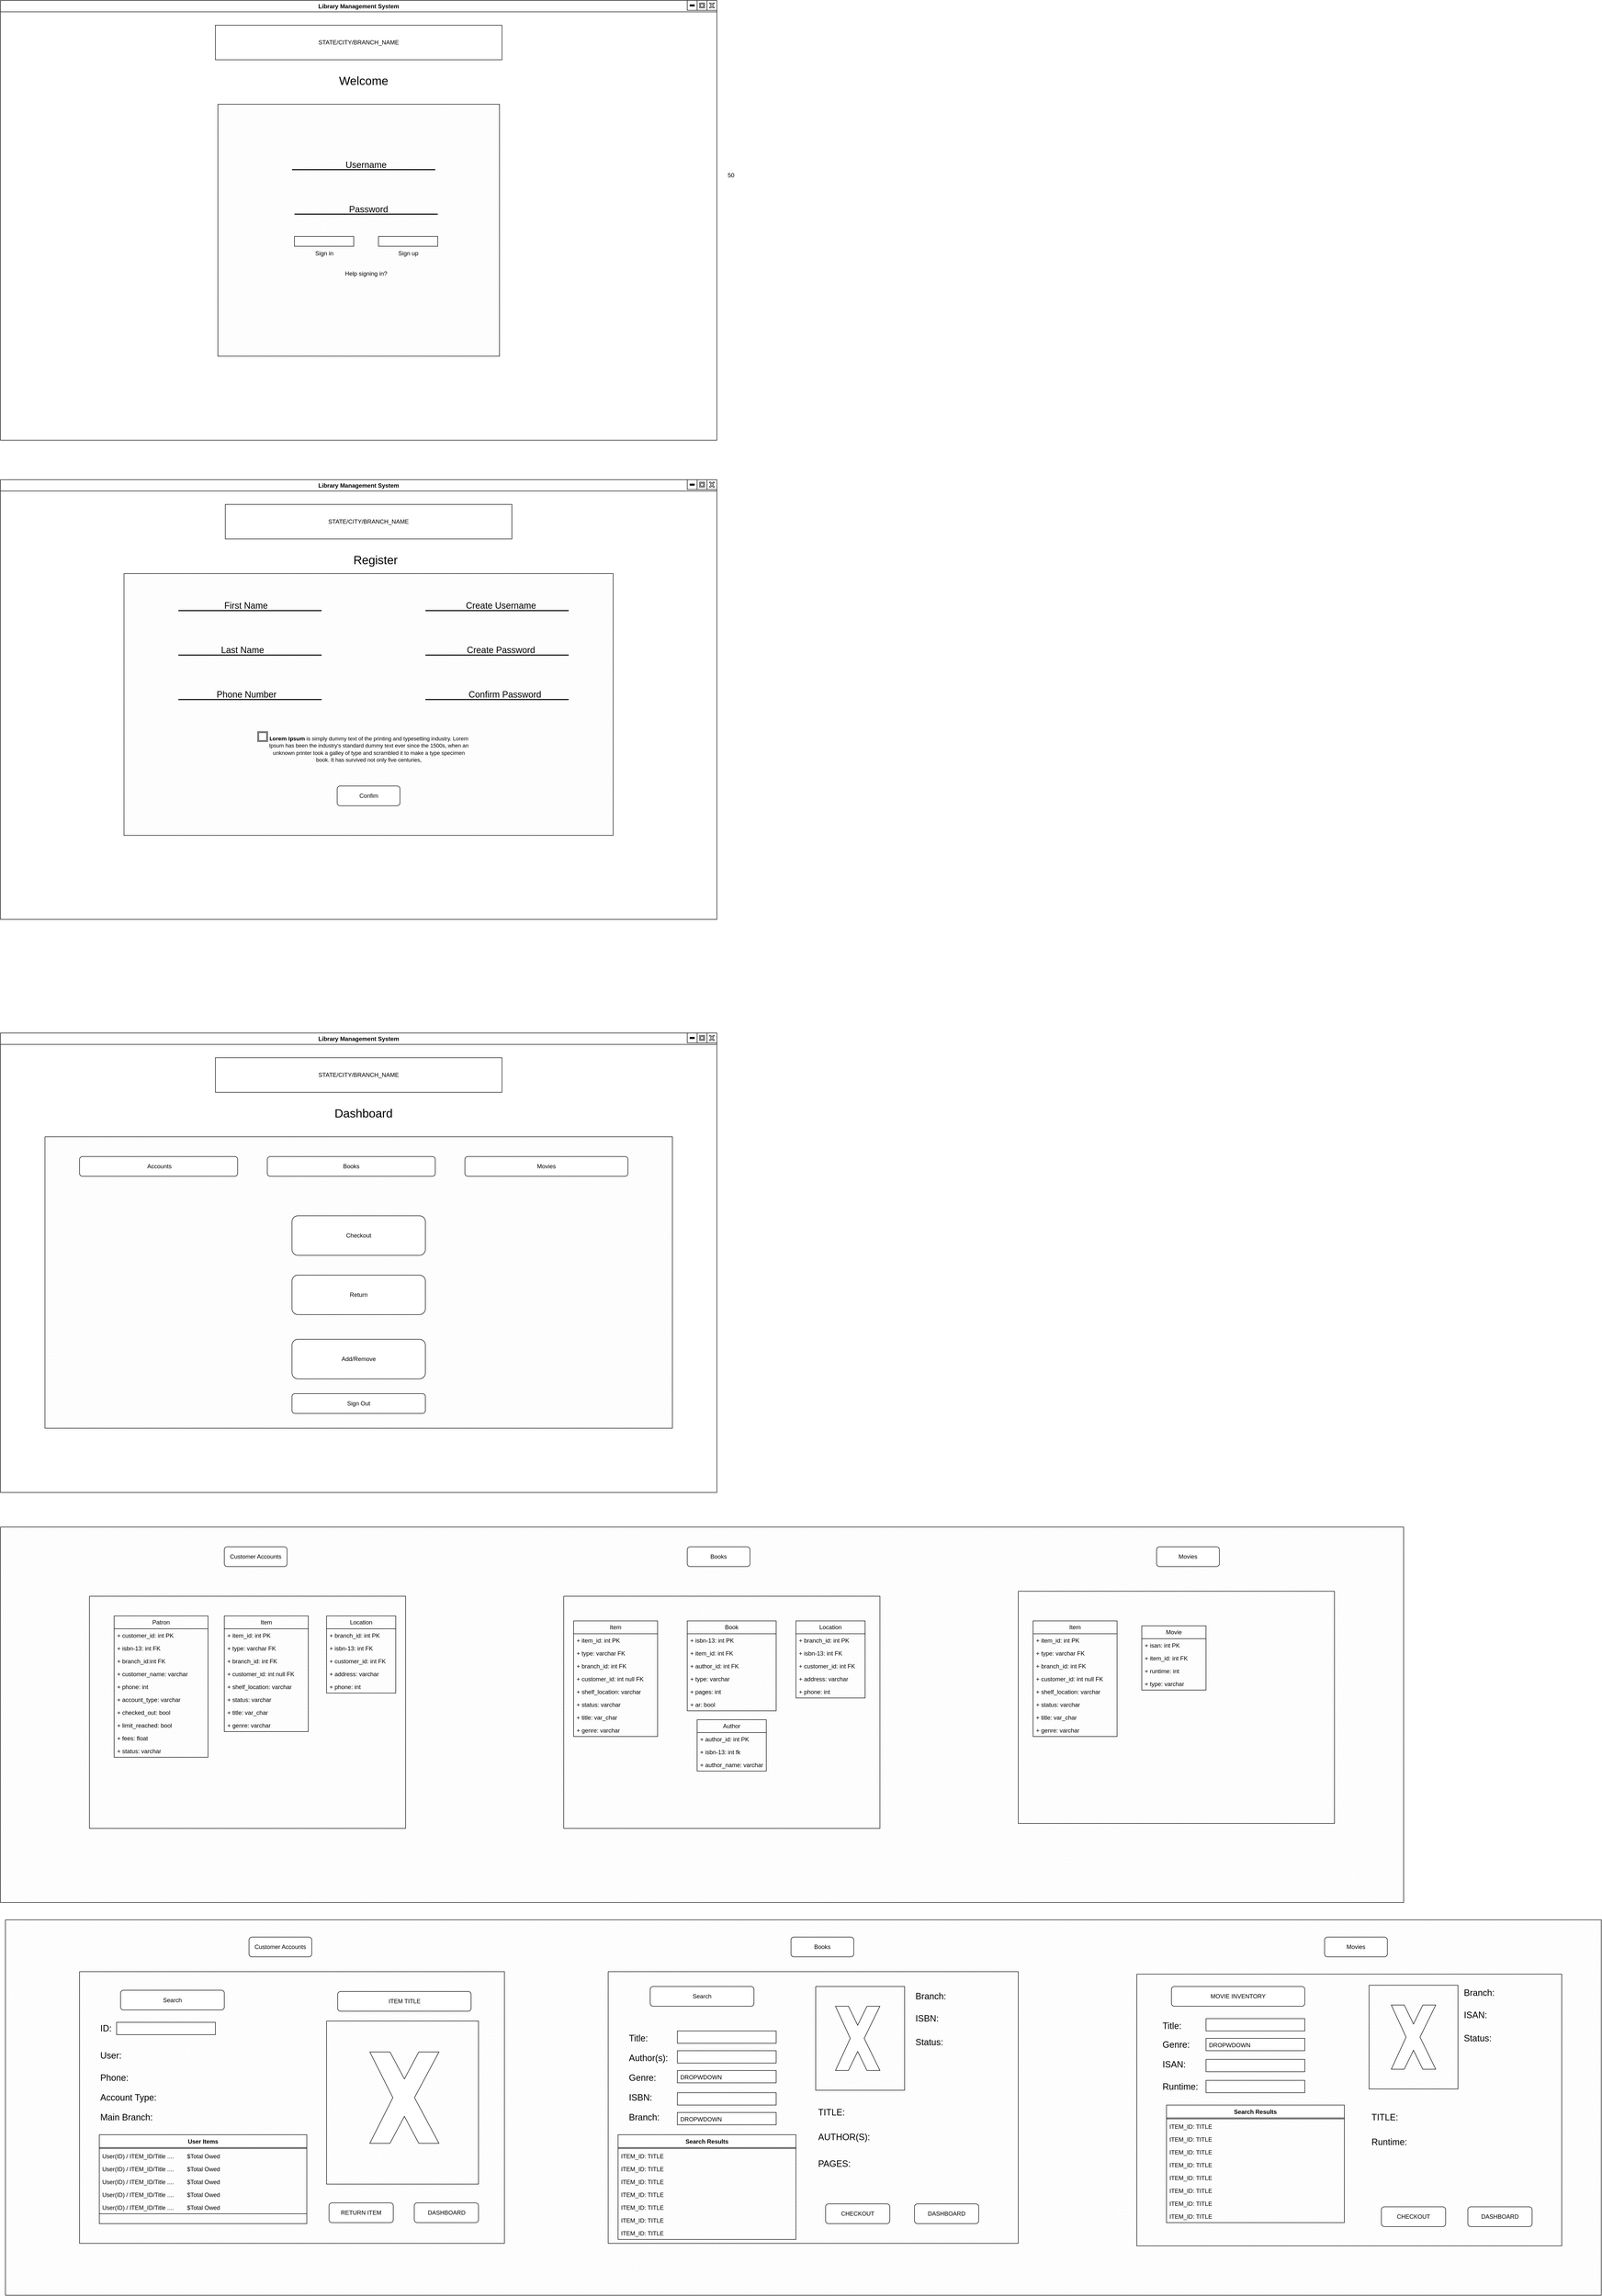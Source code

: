 <mxfile>
    <diagram name="Page-1" id="6vOaWD6bK7h4Z_nTyCYM">
        <mxGraphModel dx="3580" dy="992" grid="1" gridSize="10" guides="1" tooltips="1" connect="1" arrows="1" fold="1" page="1" pageScale="1" pageWidth="850" pageHeight="1100" math="0" shadow="0">
            <root>
                <mxCell id="0"/>
                <mxCell id="1" parent="0"/>
                <mxCell id="aD8FDuvvDzB4CLu5rnBS-1" value="&lt;div style=&quot;&quot;&gt;&lt;span style=&quot;background-color: initial;&quot;&gt;Library Management System&lt;/span&gt;&lt;/div&gt;" style="swimlane;whiteSpace=wrap;html=1;startSize=23;align=center;" parent="1" vertex="1">
                    <mxGeometry x="-690" y="80" width="1450" height="890" as="geometry">
                        <mxRectangle x="-30" y="80" width="70" height="30" as="alternateBounds"/>
                    </mxGeometry>
                </mxCell>
                <mxCell id="aD8FDuvvDzB4CLu5rnBS-9" value="" style="verticalLabelPosition=bottom;verticalAlign=top;html=1;shape=mxgraph.basic.patternFillRect;fillStyle=diagGrid;step=5;fillStrokeWidth=0.2;fillStrokeColor=#dddddd;" parent="aD8FDuvvDzB4CLu5rnBS-1" vertex="1">
                    <mxGeometry x="440" y="210" width="570" height="510" as="geometry"/>
                </mxCell>
                <mxCell id="aD8FDuvvDzB4CLu5rnBS-19" value="STATE/CITY/BRANCH_NAME" style="html=1;whiteSpace=wrap;container=1;recursiveResize=0;collapsible=0;" parent="aD8FDuvvDzB4CLu5rnBS-1" vertex="1">
                    <mxGeometry x="435" y="50" width="580" height="70" as="geometry"/>
                </mxCell>
                <mxCell id="aD8FDuvvDzB4CLu5rnBS-16" value="&lt;blockquote style=&quot;margin: 0 0 0 40px; border: none; padding: 0px;&quot;&gt;&lt;blockquote style=&quot;margin: 0 0 0 40px; border: none; padding: 0px;&quot;&gt;&lt;blockquote style=&quot;margin: 0 0 0 40px; border: none; padding: 0px;&quot;&gt;&lt;blockquote style=&quot;margin: 0 0 0 40px; border: none; padding: 0px;&quot;&gt;&lt;blockquote style=&quot;margin: 0 0 0 40px; border: none; padding: 0px;&quot;&gt;&lt;font style=&quot;font-size: 24px;&quot;&gt;Welcome&lt;/font&gt;&lt;/blockquote&gt;&lt;/blockquote&gt;&lt;/blockquote&gt;&lt;/blockquote&gt;&lt;/blockquote&gt;" style="text;html=1;strokeColor=none;fillColor=none;align=center;verticalAlign=middle;whiteSpace=wrap;rounded=0;" parent="aD8FDuvvDzB4CLu5rnBS-19" vertex="1">
                    <mxGeometry x="50" y="97.5" width="300" height="30" as="geometry"/>
                </mxCell>
                <mxCell id="aD8FDuvvDzB4CLu5rnBS-2" value="" style="whiteSpace=wrap;html=1;aspect=fixed;" parent="aD8FDuvvDzB4CLu5rnBS-1" vertex="1">
                    <mxGeometry x="1430" width="20" height="20" as="geometry"/>
                </mxCell>
                <mxCell id="aD8FDuvvDzB4CLu5rnBS-3" value="" style="whiteSpace=wrap;html=1;aspect=fixed;" parent="aD8FDuvvDzB4CLu5rnBS-1" vertex="1">
                    <mxGeometry x="1410" width="20" height="20" as="geometry"/>
                </mxCell>
                <mxCell id="aD8FDuvvDzB4CLu5rnBS-4" value="" style="whiteSpace=wrap;html=1;aspect=fixed;" parent="aD8FDuvvDzB4CLu5rnBS-1" vertex="1">
                    <mxGeometry x="1390" width="20" height="20" as="geometry"/>
                </mxCell>
                <mxCell id="aD8FDuvvDzB4CLu5rnBS-6" value="" style="line;strokeWidth=4;html=1;perimeter=backbonePerimeter;points=[];outlineConnect=0;" parent="aD8FDuvvDzB4CLu5rnBS-1" vertex="1">
                    <mxGeometry x="1395" y="5" width="10" height="10" as="geometry"/>
                </mxCell>
                <mxCell id="aD8FDuvvDzB4CLu5rnBS-7" value="" style="shape=ext;double=1;whiteSpace=wrap;html=1;aspect=fixed;" parent="aD8FDuvvDzB4CLu5rnBS-1" vertex="1">
                    <mxGeometry x="1415" y="5" width="10" height="10" as="geometry"/>
                </mxCell>
                <mxCell id="aD8FDuvvDzB4CLu5rnBS-8" value="" style="verticalLabelPosition=bottom;verticalAlign=top;html=1;shape=mxgraph.basic.x" parent="aD8FDuvvDzB4CLu5rnBS-1" vertex="1">
                    <mxGeometry x="1435" y="5" width="10" height="10" as="geometry"/>
                </mxCell>
                <mxCell id="aD8FDuvvDzB4CLu5rnBS-10" value="Sign in" style="verticalLabelPosition=bottom;verticalAlign=top;html=1;shape=mxgraph.basic.patternFillRect;fillStyle=diagRev;step=5;fillStrokeWidth=0.2;fillStrokeColor=#dddddd;" parent="aD8FDuvvDzB4CLu5rnBS-1" vertex="1">
                    <mxGeometry x="595" y="477.5" width="120" height="20" as="geometry"/>
                </mxCell>
                <mxCell id="aD8FDuvvDzB4CLu5rnBS-13" value="" style="line;strokeWidth=2;html=1;" parent="aD8FDuvvDzB4CLu5rnBS-1" vertex="1">
                    <mxGeometry x="595" y="427.5" width="290" height="10" as="geometry"/>
                </mxCell>
                <mxCell id="aD8FDuvvDzB4CLu5rnBS-14" value="" style="line;strokeWidth=2;html=1;" parent="aD8FDuvvDzB4CLu5rnBS-1" vertex="1">
                    <mxGeometry x="590" y="337.5" width="290" height="10" as="geometry"/>
                </mxCell>
                <mxCell id="aD8FDuvvDzB4CLu5rnBS-15" value="Sign up" style="verticalLabelPosition=bottom;verticalAlign=top;html=1;shape=mxgraph.basic.patternFillRect;fillStyle=diagRev;step=5;fillStrokeWidth=0.2;fillStrokeColor=#dddddd;" parent="aD8FDuvvDzB4CLu5rnBS-1" vertex="1">
                    <mxGeometry x="765" y="477.5" width="120" height="20" as="geometry"/>
                </mxCell>
                <mxCell id="aD8FDuvvDzB4CLu5rnBS-17" value="Help signing in?" style="text;html=1;strokeColor=none;fillColor=none;align=center;verticalAlign=middle;whiteSpace=wrap;rounded=0;" parent="aD8FDuvvDzB4CLu5rnBS-1" vertex="1">
                    <mxGeometry x="685" y="537.5" width="110" height="30" as="geometry"/>
                </mxCell>
                <mxCell id="aD8FDuvvDzB4CLu5rnBS-35" value="&lt;font style=&quot;font-size: 18px;&quot;&gt;Username&lt;/font&gt;" style="text;html=1;strokeColor=none;fillColor=none;align=center;verticalAlign=middle;whiteSpace=wrap;rounded=0;" parent="aD8FDuvvDzB4CLu5rnBS-1" vertex="1">
                    <mxGeometry x="710" y="317.5" width="60" height="30" as="geometry"/>
                </mxCell>
                <mxCell id="aD8FDuvvDzB4CLu5rnBS-36" value="&lt;font style=&quot;font-size: 18px;&quot;&gt;Password&lt;/font&gt;" style="text;html=1;strokeColor=none;fillColor=none;align=center;verticalAlign=middle;whiteSpace=wrap;rounded=0;" parent="aD8FDuvvDzB4CLu5rnBS-1" vertex="1">
                    <mxGeometry x="715" y="407.5" width="60" height="30" as="geometry"/>
                </mxCell>
                <mxCell id="1fVAfzUauDLI3_tmRGAv-1" value="50" style="text;whiteSpace=wrap;html=1;" parent="1" vertex="1">
                    <mxGeometry x="780" y="420" width="50" height="40" as="geometry"/>
                </mxCell>
                <mxCell id="89Usu2wHVZIIO48hdldK-11" value="&lt;div style=&quot;&quot;&gt;&lt;span style=&quot;background-color: initial;&quot;&gt;Library Management System&lt;/span&gt;&lt;/div&gt;" style="swimlane;whiteSpace=wrap;html=1;startSize=23;align=center;" parent="1" vertex="1">
                    <mxGeometry x="-690" y="1050" width="1450" height="890" as="geometry">
                        <mxRectangle x="-30" y="80" width="70" height="30" as="alternateBounds"/>
                    </mxGeometry>
                </mxCell>
                <mxCell id="89Usu2wHVZIIO48hdldK-12" value="" style="verticalLabelPosition=bottom;verticalAlign=top;html=1;shape=mxgraph.basic.patternFillRect;fillStyle=diagGrid;step=5;fillStrokeWidth=0.2;fillStrokeColor=#dddddd;" parent="89Usu2wHVZIIO48hdldK-11" vertex="1">
                    <mxGeometry x="250" y="190" width="990" height="530" as="geometry"/>
                </mxCell>
                <mxCell id="89Usu2wHVZIIO48hdldK-13" value="STATE/CITY/BRANCH_NAME" style="html=1;whiteSpace=wrap;container=1;recursiveResize=0;collapsible=0;" parent="89Usu2wHVZIIO48hdldK-11" vertex="1">
                    <mxGeometry x="455.01" y="50" width="580" height="70" as="geometry"/>
                </mxCell>
                <mxCell id="89Usu2wHVZIIO48hdldK-15" value="" style="whiteSpace=wrap;html=1;aspect=fixed;" parent="89Usu2wHVZIIO48hdldK-11" vertex="1">
                    <mxGeometry x="1430" width="20" height="20" as="geometry"/>
                </mxCell>
                <mxCell id="89Usu2wHVZIIO48hdldK-16" value="" style="whiteSpace=wrap;html=1;aspect=fixed;" parent="89Usu2wHVZIIO48hdldK-11" vertex="1">
                    <mxGeometry x="1410" width="20" height="20" as="geometry"/>
                </mxCell>
                <mxCell id="89Usu2wHVZIIO48hdldK-17" value="" style="whiteSpace=wrap;html=1;aspect=fixed;" parent="89Usu2wHVZIIO48hdldK-11" vertex="1">
                    <mxGeometry x="1390" width="20" height="20" as="geometry"/>
                </mxCell>
                <mxCell id="89Usu2wHVZIIO48hdldK-18" value="" style="line;strokeWidth=4;html=1;perimeter=backbonePerimeter;points=[];outlineConnect=0;" parent="89Usu2wHVZIIO48hdldK-11" vertex="1">
                    <mxGeometry x="1395" y="5" width="10" height="10" as="geometry"/>
                </mxCell>
                <mxCell id="89Usu2wHVZIIO48hdldK-19" value="" style="shape=ext;double=1;whiteSpace=wrap;html=1;aspect=fixed;" parent="89Usu2wHVZIIO48hdldK-11" vertex="1">
                    <mxGeometry x="1415" y="5" width="10" height="10" as="geometry"/>
                </mxCell>
                <mxCell id="89Usu2wHVZIIO48hdldK-20" value="" style="verticalLabelPosition=bottom;verticalAlign=top;html=1;shape=mxgraph.basic.x" parent="89Usu2wHVZIIO48hdldK-11" vertex="1">
                    <mxGeometry x="1435" y="5" width="10" height="10" as="geometry"/>
                </mxCell>
                <mxCell id="89Usu2wHVZIIO48hdldK-32" value="" style="line;strokeWidth=2;html=1;" parent="89Usu2wHVZIIO48hdldK-11" vertex="1">
                    <mxGeometry x="860" y="350" width="290" height="10" as="geometry"/>
                </mxCell>
                <mxCell id="89Usu2wHVZIIO48hdldK-33" value="" style="line;strokeWidth=2;html=1;" parent="89Usu2wHVZIIO48hdldK-11" vertex="1">
                    <mxGeometry x="860" y="260" width="290" height="10" as="geometry"/>
                </mxCell>
                <mxCell id="89Usu2wHVZIIO48hdldK-34" value="&lt;span style=&quot;font-size: 18px;&quot;&gt;Create Username&lt;/span&gt;" style="text;html=1;strokeColor=none;fillColor=none;align=center;verticalAlign=middle;whiteSpace=wrap;rounded=0;" parent="89Usu2wHVZIIO48hdldK-11" vertex="1">
                    <mxGeometry x="923.75" y="240" width="177.5" height="30" as="geometry"/>
                </mxCell>
                <mxCell id="89Usu2wHVZIIO48hdldK-35" value="&lt;font style=&quot;font-size: 18px;&quot;&gt;Create&amp;nbsp;Password&lt;br&gt;&lt;/font&gt;" style="text;html=1;strokeColor=none;fillColor=none;align=center;verticalAlign=middle;whiteSpace=wrap;rounded=0;" parent="89Usu2wHVZIIO48hdldK-11" vertex="1">
                    <mxGeometry x="932.5" y="330" width="160" height="30" as="geometry"/>
                </mxCell>
                <mxCell id="89Usu2wHVZIIO48hdldK-36" value="" style="line;strokeWidth=2;html=1;" parent="89Usu2wHVZIIO48hdldK-11" vertex="1">
                    <mxGeometry x="860" y="440" width="290" height="10" as="geometry"/>
                </mxCell>
                <mxCell id="89Usu2wHVZIIO48hdldK-38" value="&lt;font style=&quot;font-size: 18px;&quot;&gt;Confirm Password&lt;br&gt;&lt;/font&gt;" style="text;html=1;strokeColor=none;fillColor=none;align=center;verticalAlign=middle;whiteSpace=wrap;rounded=0;" parent="89Usu2wHVZIIO48hdldK-11" vertex="1">
                    <mxGeometry x="941.25" y="420" width="160" height="30" as="geometry"/>
                </mxCell>
                <mxCell id="89Usu2wHVZIIO48hdldK-39" value="" style="shape=ext;double=1;whiteSpace=wrap;html=1;aspect=fixed;" parent="89Usu2wHVZIIO48hdldK-11" vertex="1">
                    <mxGeometry x="520.63" y="510" width="20" height="20" as="geometry"/>
                </mxCell>
                <mxCell id="89Usu2wHVZIIO48hdldK-40" value="&lt;font style=&quot;&quot;&gt;&lt;font style=&quot;font-size: 11px;&quot;&gt;&lt;strong style=&quot;margin: 0px; padding: 0px; font-family: &amp;quot;Open Sans&amp;quot;, Arial, sans-serif; text-align: justify; background-color: rgb(255, 255, 255);&quot;&gt;Lorem Ipsum&lt;/strong&gt;&amp;nbsp;is simply dummy text of the printing and typesetting industry. Lorem Ipsum has been the industry's standard dummy text ever since the 1500s, when an unknown printer took a galley of type and scrambled it to make a type specimen book. It has survived not only five centuries,&lt;/font&gt;&lt;br&gt;&lt;/font&gt;" style="text;html=1;strokeColor=none;fillColor=none;align=center;verticalAlign=middle;whiteSpace=wrap;rounded=0;" parent="89Usu2wHVZIIO48hdldK-11" vertex="1">
                    <mxGeometry x="540.63" y="530" width="408.75" height="30" as="geometry"/>
                </mxCell>
                <mxCell id="89Usu2wHVZIIO48hdldK-41" value="Confim" style="rounded=1;whiteSpace=wrap;html=1;" parent="89Usu2wHVZIIO48hdldK-11" vertex="1">
                    <mxGeometry x="681.5" y="620" width="127" height="40" as="geometry"/>
                </mxCell>
                <mxCell id="89Usu2wHVZIIO48hdldK-42" value="" style="line;strokeWidth=2;html=1;" parent="89Usu2wHVZIIO48hdldK-11" vertex="1">
                    <mxGeometry x="360" y="350" width="290" height="10" as="geometry"/>
                </mxCell>
                <mxCell id="89Usu2wHVZIIO48hdldK-43" value="" style="line;strokeWidth=2;html=1;" parent="89Usu2wHVZIIO48hdldK-11" vertex="1">
                    <mxGeometry x="360" y="260" width="290" height="10" as="geometry"/>
                </mxCell>
                <mxCell id="89Usu2wHVZIIO48hdldK-44" value="&lt;span style=&quot;font-size: 18px;&quot;&gt;First Name&lt;/span&gt;" style="text;html=1;strokeColor=none;fillColor=none;align=center;verticalAlign=middle;whiteSpace=wrap;rounded=0;" parent="89Usu2wHVZIIO48hdldK-11" vertex="1">
                    <mxGeometry x="408.12" y="240" width="177.5" height="30" as="geometry"/>
                </mxCell>
                <mxCell id="89Usu2wHVZIIO48hdldK-45" value="&lt;font style=&quot;font-size: 18px;&quot;&gt;Last Name&lt;br&gt;&lt;/font&gt;" style="text;html=1;strokeColor=none;fillColor=none;align=center;verticalAlign=middle;whiteSpace=wrap;rounded=0;" parent="89Usu2wHVZIIO48hdldK-11" vertex="1">
                    <mxGeometry x="410" y="330" width="160" height="30" as="geometry"/>
                </mxCell>
                <mxCell id="89Usu2wHVZIIO48hdldK-46" value="" style="line;strokeWidth=2;html=1;" parent="89Usu2wHVZIIO48hdldK-11" vertex="1">
                    <mxGeometry x="360" y="440" width="290" height="10" as="geometry"/>
                </mxCell>
                <mxCell id="89Usu2wHVZIIO48hdldK-47" value="&lt;font style=&quot;font-size: 18px;&quot;&gt;Phone Number&lt;br&gt;&lt;/font&gt;" style="text;html=1;strokeColor=none;fillColor=none;align=center;verticalAlign=middle;whiteSpace=wrap;rounded=0;" parent="89Usu2wHVZIIO48hdldK-11" vertex="1">
                    <mxGeometry x="417.5" y="420" width="160" height="30" as="geometry"/>
                </mxCell>
                <mxCell id="89Usu2wHVZIIO48hdldK-14" value="&lt;blockquote style=&quot;margin: 0 0 0 40px; border: none; padding: 0px;&quot;&gt;&lt;blockquote style=&quot;margin: 0 0 0 40px; border: none; padding: 0px;&quot;&gt;&lt;blockquote style=&quot;margin: 0 0 0 40px; border: none; padding: 0px;&quot;&gt;&lt;blockquote style=&quot;margin: 0 0 0 40px; border: none; padding: 0px;&quot;&gt;&lt;blockquote style=&quot;margin: 0 0 0 40px; border: none; padding: 0px;&quot;&gt;&lt;font style=&quot;font-size: 24px;&quot;&gt;Register&lt;/font&gt;&lt;/blockquote&gt;&lt;/blockquote&gt;&lt;/blockquote&gt;&lt;/blockquote&gt;&lt;/blockquote&gt;" style="text;html=1;strokeColor=none;fillColor=none;align=center;verticalAlign=middle;whiteSpace=wrap;rounded=0;" parent="89Usu2wHVZIIO48hdldK-11" vertex="1">
                    <mxGeometry x="508.5" y="147.5" width="300" height="30" as="geometry"/>
                </mxCell>
                <mxCell id="89Usu2wHVZIIO48hdldK-67" value="&lt;div style=&quot;&quot;&gt;&lt;span style=&quot;background-color: initial;&quot;&gt;Library Management System&lt;/span&gt;&lt;/div&gt;" style="swimlane;whiteSpace=wrap;html=1;startSize=23;align=center;" parent="1" vertex="1">
                    <mxGeometry x="-690" y="2170" width="1450" height="930" as="geometry">
                        <mxRectangle x="-30" y="80" width="70" height="30" as="alternateBounds"/>
                    </mxGeometry>
                </mxCell>
                <mxCell id="89Usu2wHVZIIO48hdldK-68" value="" style="verticalLabelPosition=bottom;verticalAlign=top;html=1;shape=mxgraph.basic.patternFillRect;fillStyle=diagGrid;step=5;fillStrokeWidth=0.2;fillStrokeColor=#dddddd;" parent="89Usu2wHVZIIO48hdldK-67" vertex="1">
                    <mxGeometry x="90" y="210" width="1270" height="590" as="geometry"/>
                </mxCell>
                <mxCell id="89Usu2wHVZIIO48hdldK-69" value="STATE/CITY/BRANCH_NAME" style="html=1;whiteSpace=wrap;container=1;recursiveResize=0;collapsible=0;" parent="89Usu2wHVZIIO48hdldK-67" vertex="1">
                    <mxGeometry x="435" y="50" width="580" height="70" as="geometry"/>
                </mxCell>
                <mxCell id="89Usu2wHVZIIO48hdldK-70" value="&lt;blockquote style=&quot;margin: 0 0 0 40px; border: none; padding: 0px;&quot;&gt;&lt;blockquote style=&quot;margin: 0 0 0 40px; border: none; padding: 0px;&quot;&gt;&lt;blockquote style=&quot;margin: 0 0 0 40px; border: none; padding: 0px;&quot;&gt;&lt;blockquote style=&quot;margin: 0 0 0 40px; border: none; padding: 0px;&quot;&gt;&lt;blockquote style=&quot;margin: 0 0 0 40px; border: none; padding: 0px;&quot;&gt;&lt;font style=&quot;font-size: 24px;&quot;&gt;Dashboard&lt;/font&gt;&lt;/blockquote&gt;&lt;/blockquote&gt;&lt;/blockquote&gt;&lt;/blockquote&gt;&lt;/blockquote&gt;" style="text;html=1;strokeColor=none;fillColor=none;align=center;verticalAlign=middle;whiteSpace=wrap;rounded=0;" parent="89Usu2wHVZIIO48hdldK-69" vertex="1">
                    <mxGeometry x="50" y="97.5" width="300" height="30" as="geometry"/>
                </mxCell>
                <mxCell id="89Usu2wHVZIIO48hdldK-71" value="" style="whiteSpace=wrap;html=1;aspect=fixed;" parent="89Usu2wHVZIIO48hdldK-67" vertex="1">
                    <mxGeometry x="1430" width="20" height="20" as="geometry"/>
                </mxCell>
                <mxCell id="89Usu2wHVZIIO48hdldK-72" value="" style="whiteSpace=wrap;html=1;aspect=fixed;" parent="89Usu2wHVZIIO48hdldK-67" vertex="1">
                    <mxGeometry x="1410" width="20" height="20" as="geometry"/>
                </mxCell>
                <mxCell id="89Usu2wHVZIIO48hdldK-73" value="" style="whiteSpace=wrap;html=1;aspect=fixed;" parent="89Usu2wHVZIIO48hdldK-67" vertex="1">
                    <mxGeometry x="1390" width="20" height="20" as="geometry"/>
                </mxCell>
                <mxCell id="89Usu2wHVZIIO48hdldK-74" value="" style="line;strokeWidth=4;html=1;perimeter=backbonePerimeter;points=[];outlineConnect=0;" parent="89Usu2wHVZIIO48hdldK-67" vertex="1">
                    <mxGeometry x="1395" y="5" width="10" height="10" as="geometry"/>
                </mxCell>
                <mxCell id="89Usu2wHVZIIO48hdldK-75" value="" style="shape=ext;double=1;whiteSpace=wrap;html=1;aspect=fixed;" parent="89Usu2wHVZIIO48hdldK-67" vertex="1">
                    <mxGeometry x="1415" y="5" width="10" height="10" as="geometry"/>
                </mxCell>
                <mxCell id="89Usu2wHVZIIO48hdldK-76" value="" style="verticalLabelPosition=bottom;verticalAlign=top;html=1;shape=mxgraph.basic.x" parent="89Usu2wHVZIIO48hdldK-67" vertex="1">
                    <mxGeometry x="1435" y="5" width="10" height="10" as="geometry"/>
                </mxCell>
                <mxCell id="89Usu2wHVZIIO48hdldK-85" value="&amp;nbsp;Accounts" style="rounded=1;whiteSpace=wrap;html=1;" parent="89Usu2wHVZIIO48hdldK-67" vertex="1">
                    <mxGeometry x="160" y="250" width="320" height="40" as="geometry"/>
                </mxCell>
                <mxCell id="89Usu2wHVZIIO48hdldK-94" value="Books" style="rounded=1;whiteSpace=wrap;html=1;" parent="89Usu2wHVZIIO48hdldK-67" vertex="1">
                    <mxGeometry x="540" y="250" width="340" height="40" as="geometry"/>
                </mxCell>
                <mxCell id="89Usu2wHVZIIO48hdldK-95" value="Movies" style="rounded=1;whiteSpace=wrap;html=1;" parent="89Usu2wHVZIIO48hdldK-67" vertex="1">
                    <mxGeometry x="940" y="250" width="330" height="40" as="geometry"/>
                </mxCell>
                <mxCell id="89Usu2wHVZIIO48hdldK-108" value="Return" style="rounded=1;whiteSpace=wrap;html=1;" parent="89Usu2wHVZIIO48hdldK-67" vertex="1">
                    <mxGeometry x="590" y="490" width="270" height="80" as="geometry"/>
                </mxCell>
                <mxCell id="89Usu2wHVZIIO48hdldK-192" value="Checkout" style="rounded=1;whiteSpace=wrap;html=1;" parent="89Usu2wHVZIIO48hdldK-67" vertex="1">
                    <mxGeometry x="590" y="370" width="270" height="80" as="geometry"/>
                </mxCell>
                <mxCell id="89Usu2wHVZIIO48hdldK-214" value="Sign Out" style="rounded=1;whiteSpace=wrap;html=1;" parent="89Usu2wHVZIIO48hdldK-67" vertex="1">
                    <mxGeometry x="590" y="730" width="270" height="40" as="geometry"/>
                </mxCell>
                <mxCell id="9" value="Add/Remove" style="rounded=1;whiteSpace=wrap;html=1;" vertex="1" parent="89Usu2wHVZIIO48hdldK-67">
                    <mxGeometry x="590" y="620" width="270" height="80" as="geometry"/>
                </mxCell>
                <mxCell id="89Usu2wHVZIIO48hdldK-97" value="" style="verticalLabelPosition=bottom;verticalAlign=top;html=1;shape=mxgraph.basic.patternFillRect;fillStyle=diagGrid;step=5;fillStrokeWidth=0.2;fillStrokeColor=#dddddd;" parent="1" vertex="1">
                    <mxGeometry x="-690" y="3170" width="2840" height="760" as="geometry"/>
                </mxCell>
                <mxCell id="89Usu2wHVZIIO48hdldK-100" value="" style="verticalLabelPosition=bottom;verticalAlign=top;html=1;shape=mxgraph.basic.patternFillRect;fillStyle=diagGrid;step=5;fillStrokeWidth=0.2;fillStrokeColor=#dddddd;" parent="1" vertex="1">
                    <mxGeometry x="-510" y="3310" width="640" height="470" as="geometry"/>
                </mxCell>
                <mxCell id="89Usu2wHVZIIO48hdldK-101" value="" style="verticalLabelPosition=bottom;verticalAlign=top;html=1;shape=mxgraph.basic.patternFillRect;fillStyle=diagGrid;step=5;fillStrokeWidth=0.2;fillStrokeColor=#dddddd;" parent="1" vertex="1">
                    <mxGeometry x="450" y="3310" width="640" height="470" as="geometry"/>
                </mxCell>
                <mxCell id="89Usu2wHVZIIO48hdldK-102" value="" style="verticalLabelPosition=bottom;verticalAlign=top;html=1;shape=mxgraph.basic.patternFillRect;fillStyle=diagGrid;step=5;fillStrokeWidth=0.2;fillStrokeColor=#dddddd;" parent="1" vertex="1">
                    <mxGeometry x="1370" y="3300" width="640" height="470" as="geometry"/>
                </mxCell>
                <mxCell id="89Usu2wHVZIIO48hdldK-112" value="Customer Accounts" style="rounded=1;whiteSpace=wrap;html=1;" parent="1" vertex="1">
                    <mxGeometry x="-237" y="3210" width="127" height="40" as="geometry"/>
                </mxCell>
                <mxCell id="89Usu2wHVZIIO48hdldK-113" value="Books" style="rounded=1;whiteSpace=wrap;html=1;" parent="1" vertex="1">
                    <mxGeometry x="700" y="3210" width="127" height="40" as="geometry"/>
                </mxCell>
                <mxCell id="89Usu2wHVZIIO48hdldK-114" value="Movies" style="rounded=1;whiteSpace=wrap;html=1;" parent="1" vertex="1">
                    <mxGeometry x="1650" y="3210" width="127" height="40" as="geometry"/>
                </mxCell>
                <mxCell id="89Usu2wHVZIIO48hdldK-126" value="Patron" style="swimlane;fontStyle=0;childLayout=stackLayout;horizontal=1;startSize=26;fillColor=none;horizontalStack=0;resizeParent=1;resizeParentMax=0;resizeLast=0;collapsible=1;marginBottom=0;whiteSpace=wrap;html=1;" parent="1" vertex="1">
                    <mxGeometry x="-460" y="3350" width="190" height="286" as="geometry"/>
                </mxCell>
                <mxCell id="89Usu2wHVZIIO48hdldK-127" value="+ customer_id: int PK" style="text;strokeColor=none;fillColor=none;align=left;verticalAlign=top;spacingLeft=4;spacingRight=4;overflow=hidden;rotatable=0;points=[[0,0.5],[1,0.5]];portConstraint=eastwest;whiteSpace=wrap;html=1;" parent="89Usu2wHVZIIO48hdldK-126" vertex="1">
                    <mxGeometry y="26" width="190" height="26" as="geometry"/>
                </mxCell>
                <mxCell id="89Usu2wHVZIIO48hdldK-128" value="+ isbn-13: int FK" style="text;strokeColor=none;fillColor=none;align=left;verticalAlign=top;spacingLeft=4;spacingRight=4;overflow=hidden;rotatable=0;points=[[0,0.5],[1,0.5]];portConstraint=eastwest;whiteSpace=wrap;html=1;" parent="89Usu2wHVZIIO48hdldK-126" vertex="1">
                    <mxGeometry y="52" width="190" height="26" as="geometry"/>
                </mxCell>
                <mxCell id="89Usu2wHVZIIO48hdldK-129" value="+ branch_id:int FK" style="text;strokeColor=none;fillColor=none;align=left;verticalAlign=top;spacingLeft=4;spacingRight=4;overflow=hidden;rotatable=0;points=[[0,0.5],[1,0.5]];portConstraint=eastwest;whiteSpace=wrap;html=1;" parent="89Usu2wHVZIIO48hdldK-126" vertex="1">
                    <mxGeometry y="78" width="190" height="26" as="geometry"/>
                </mxCell>
                <mxCell id="89Usu2wHVZIIO48hdldK-130" value="+ customer_name: varchar" style="text;strokeColor=none;fillColor=none;align=left;verticalAlign=top;spacingLeft=4;spacingRight=4;overflow=hidden;rotatable=0;points=[[0,0.5],[1,0.5]];portConstraint=eastwest;whiteSpace=wrap;html=1;" parent="89Usu2wHVZIIO48hdldK-126" vertex="1">
                    <mxGeometry y="104" width="190" height="26" as="geometry"/>
                </mxCell>
                <mxCell id="89Usu2wHVZIIO48hdldK-131" value="+ phone: int" style="text;strokeColor=none;fillColor=none;align=left;verticalAlign=top;spacingLeft=4;spacingRight=4;overflow=hidden;rotatable=0;points=[[0,0.5],[1,0.5]];portConstraint=eastwest;whiteSpace=wrap;html=1;" parent="89Usu2wHVZIIO48hdldK-126" vertex="1">
                    <mxGeometry y="130" width="190" height="26" as="geometry"/>
                </mxCell>
                <mxCell id="89Usu2wHVZIIO48hdldK-132" value="+ account_type: varchar" style="text;strokeColor=none;fillColor=none;align=left;verticalAlign=top;spacingLeft=4;spacingRight=4;overflow=hidden;rotatable=0;points=[[0,0.5],[1,0.5]];portConstraint=eastwest;whiteSpace=wrap;html=1;" parent="89Usu2wHVZIIO48hdldK-126" vertex="1">
                    <mxGeometry y="156" width="190" height="26" as="geometry"/>
                </mxCell>
                <mxCell id="89Usu2wHVZIIO48hdldK-133" value="+ checked_out: bool" style="text;strokeColor=none;fillColor=none;align=left;verticalAlign=top;spacingLeft=4;spacingRight=4;overflow=hidden;rotatable=0;points=[[0,0.5],[1,0.5]];portConstraint=eastwest;whiteSpace=wrap;html=1;" parent="89Usu2wHVZIIO48hdldK-126" vertex="1">
                    <mxGeometry y="182" width="190" height="26" as="geometry"/>
                </mxCell>
                <mxCell id="89Usu2wHVZIIO48hdldK-134" value="+ limit_reached: bool" style="text;strokeColor=none;fillColor=none;align=left;verticalAlign=top;spacingLeft=4;spacingRight=4;overflow=hidden;rotatable=0;points=[[0,0.5],[1,0.5]];portConstraint=eastwest;whiteSpace=wrap;html=1;" parent="89Usu2wHVZIIO48hdldK-126" vertex="1">
                    <mxGeometry y="208" width="190" height="26" as="geometry"/>
                </mxCell>
                <mxCell id="89Usu2wHVZIIO48hdldK-135" value="+ fees: float" style="text;strokeColor=none;fillColor=none;align=left;verticalAlign=top;spacingLeft=4;spacingRight=4;overflow=hidden;rotatable=0;points=[[0,0.5],[1,0.5]];portConstraint=eastwest;whiteSpace=wrap;html=1;" parent="89Usu2wHVZIIO48hdldK-126" vertex="1">
                    <mxGeometry y="234" width="190" height="26" as="geometry"/>
                </mxCell>
                <mxCell id="89Usu2wHVZIIO48hdldK-136" value="&lt;div&gt;+ status: varchar&lt;/div&gt;" style="text;strokeColor=none;fillColor=none;align=left;verticalAlign=top;spacingLeft=4;spacingRight=4;overflow=hidden;rotatable=0;points=[[0,0.5],[1,0.5]];portConstraint=eastwest;whiteSpace=wrap;html=1;" parent="89Usu2wHVZIIO48hdldK-126" vertex="1">
                    <mxGeometry y="260" width="190" height="26" as="geometry"/>
                </mxCell>
                <mxCell id="89Usu2wHVZIIO48hdldK-137" value="Item" style="swimlane;fontStyle=0;childLayout=stackLayout;horizontal=1;startSize=26;fillColor=none;horizontalStack=0;resizeParent=1;resizeParentMax=0;resizeLast=0;collapsible=1;marginBottom=0;whiteSpace=wrap;html=1;" parent="1" vertex="1">
                    <mxGeometry x="470" y="3360" width="170" height="234" as="geometry"/>
                </mxCell>
                <mxCell id="89Usu2wHVZIIO48hdldK-138" value="+ item_id: int PK" style="text;strokeColor=none;fillColor=none;align=left;verticalAlign=top;spacingLeft=4;spacingRight=4;overflow=hidden;rotatable=0;points=[[0,0.5],[1,0.5]];portConstraint=eastwest;whiteSpace=wrap;html=1;" parent="89Usu2wHVZIIO48hdldK-137" vertex="1">
                    <mxGeometry y="26" width="170" height="26" as="geometry"/>
                </mxCell>
                <mxCell id="89Usu2wHVZIIO48hdldK-139" value="+ type: varchar FK" style="text;strokeColor=none;fillColor=none;align=left;verticalAlign=top;spacingLeft=4;spacingRight=4;overflow=hidden;rotatable=0;points=[[0,0.5],[1,0.5]];portConstraint=eastwest;whiteSpace=wrap;html=1;" parent="89Usu2wHVZIIO48hdldK-137" vertex="1">
                    <mxGeometry y="52" width="170" height="26" as="geometry"/>
                </mxCell>
                <mxCell id="89Usu2wHVZIIO48hdldK-140" value="+ branch_id: int FK" style="text;strokeColor=none;fillColor=none;align=left;verticalAlign=top;spacingLeft=4;spacingRight=4;overflow=hidden;rotatable=0;points=[[0,0.5],[1,0.5]];portConstraint=eastwest;whiteSpace=wrap;html=1;" parent="89Usu2wHVZIIO48hdldK-137" vertex="1">
                    <mxGeometry y="78" width="170" height="26" as="geometry"/>
                </mxCell>
                <mxCell id="89Usu2wHVZIIO48hdldK-141" value="+ customer_id: int null FK" style="text;strokeColor=none;fillColor=none;align=left;verticalAlign=top;spacingLeft=4;spacingRight=4;overflow=hidden;rotatable=0;points=[[0,0.5],[1,0.5]];portConstraint=eastwest;whiteSpace=wrap;html=1;" parent="89Usu2wHVZIIO48hdldK-137" vertex="1">
                    <mxGeometry y="104" width="170" height="26" as="geometry"/>
                </mxCell>
                <mxCell id="89Usu2wHVZIIO48hdldK-142" value="+ shelf_location: varchar" style="text;strokeColor=none;fillColor=none;align=left;verticalAlign=top;spacingLeft=4;spacingRight=4;overflow=hidden;rotatable=0;points=[[0,0.5],[1,0.5]];portConstraint=eastwest;whiteSpace=wrap;html=1;" parent="89Usu2wHVZIIO48hdldK-137" vertex="1">
                    <mxGeometry y="130" width="170" height="26" as="geometry"/>
                </mxCell>
                <mxCell id="89Usu2wHVZIIO48hdldK-143" value="+ status: varchar" style="text;strokeColor=none;fillColor=none;align=left;verticalAlign=top;spacingLeft=4;spacingRight=4;overflow=hidden;rotatable=0;points=[[0,0.5],[1,0.5]];portConstraint=eastwest;whiteSpace=wrap;html=1;" parent="89Usu2wHVZIIO48hdldK-137" vertex="1">
                    <mxGeometry y="156" width="170" height="26" as="geometry"/>
                </mxCell>
                <mxCell id="89Usu2wHVZIIO48hdldK-144" value="&lt;div&gt;+ title: var_char&lt;br&gt;&lt;/div&gt;" style="text;strokeColor=none;fillColor=none;align=left;verticalAlign=top;spacingLeft=4;spacingRight=4;overflow=hidden;rotatable=0;points=[[0,0.5],[1,0.5]];portConstraint=eastwest;whiteSpace=wrap;html=1;" parent="89Usu2wHVZIIO48hdldK-137" vertex="1">
                    <mxGeometry y="182" width="170" height="26" as="geometry"/>
                </mxCell>
                <mxCell id="89Usu2wHVZIIO48hdldK-145" value="+ genre: varchar" style="text;strokeColor=none;fillColor=none;align=left;verticalAlign=top;spacingLeft=4;spacingRight=4;overflow=hidden;rotatable=0;points=[[0,0.5],[1,0.5]];portConstraint=eastwest;whiteSpace=wrap;html=1;" parent="89Usu2wHVZIIO48hdldK-137" vertex="1">
                    <mxGeometry y="208" width="170" height="26" as="geometry"/>
                </mxCell>
                <mxCell id="89Usu2wHVZIIO48hdldK-146" value="Item" style="swimlane;fontStyle=0;childLayout=stackLayout;horizontal=1;startSize=26;fillColor=none;horizontalStack=0;resizeParent=1;resizeParentMax=0;resizeLast=0;collapsible=1;marginBottom=0;whiteSpace=wrap;html=1;" parent="1" vertex="1">
                    <mxGeometry x="1400" y="3360" width="170" height="234" as="geometry"/>
                </mxCell>
                <mxCell id="89Usu2wHVZIIO48hdldK-147" value="+ item_id: int PK" style="text;strokeColor=none;fillColor=none;align=left;verticalAlign=top;spacingLeft=4;spacingRight=4;overflow=hidden;rotatable=0;points=[[0,0.5],[1,0.5]];portConstraint=eastwest;whiteSpace=wrap;html=1;" parent="89Usu2wHVZIIO48hdldK-146" vertex="1">
                    <mxGeometry y="26" width="170" height="26" as="geometry"/>
                </mxCell>
                <mxCell id="89Usu2wHVZIIO48hdldK-148" value="+ type: varchar FK" style="text;strokeColor=none;fillColor=none;align=left;verticalAlign=top;spacingLeft=4;spacingRight=4;overflow=hidden;rotatable=0;points=[[0,0.5],[1,0.5]];portConstraint=eastwest;whiteSpace=wrap;html=1;" parent="89Usu2wHVZIIO48hdldK-146" vertex="1">
                    <mxGeometry y="52" width="170" height="26" as="geometry"/>
                </mxCell>
                <mxCell id="89Usu2wHVZIIO48hdldK-149" value="+ branch_id: int FK" style="text;strokeColor=none;fillColor=none;align=left;verticalAlign=top;spacingLeft=4;spacingRight=4;overflow=hidden;rotatable=0;points=[[0,0.5],[1,0.5]];portConstraint=eastwest;whiteSpace=wrap;html=1;" parent="89Usu2wHVZIIO48hdldK-146" vertex="1">
                    <mxGeometry y="78" width="170" height="26" as="geometry"/>
                </mxCell>
                <mxCell id="89Usu2wHVZIIO48hdldK-150" value="+ customer_id: int null FK" style="text;strokeColor=none;fillColor=none;align=left;verticalAlign=top;spacingLeft=4;spacingRight=4;overflow=hidden;rotatable=0;points=[[0,0.5],[1,0.5]];portConstraint=eastwest;whiteSpace=wrap;html=1;" parent="89Usu2wHVZIIO48hdldK-146" vertex="1">
                    <mxGeometry y="104" width="170" height="26" as="geometry"/>
                </mxCell>
                <mxCell id="89Usu2wHVZIIO48hdldK-151" value="+ shelf_location: varchar" style="text;strokeColor=none;fillColor=none;align=left;verticalAlign=top;spacingLeft=4;spacingRight=4;overflow=hidden;rotatable=0;points=[[0,0.5],[1,0.5]];portConstraint=eastwest;whiteSpace=wrap;html=1;" parent="89Usu2wHVZIIO48hdldK-146" vertex="1">
                    <mxGeometry y="130" width="170" height="26" as="geometry"/>
                </mxCell>
                <mxCell id="89Usu2wHVZIIO48hdldK-152" value="+ status: varchar" style="text;strokeColor=none;fillColor=none;align=left;verticalAlign=top;spacingLeft=4;spacingRight=4;overflow=hidden;rotatable=0;points=[[0,0.5],[1,0.5]];portConstraint=eastwest;whiteSpace=wrap;html=1;" parent="89Usu2wHVZIIO48hdldK-146" vertex="1">
                    <mxGeometry y="156" width="170" height="26" as="geometry"/>
                </mxCell>
                <mxCell id="89Usu2wHVZIIO48hdldK-153" value="&lt;div&gt;+ title: var_char&lt;br&gt;&lt;/div&gt;" style="text;strokeColor=none;fillColor=none;align=left;verticalAlign=top;spacingLeft=4;spacingRight=4;overflow=hidden;rotatable=0;points=[[0,0.5],[1,0.5]];portConstraint=eastwest;whiteSpace=wrap;html=1;" parent="89Usu2wHVZIIO48hdldK-146" vertex="1">
                    <mxGeometry y="182" width="170" height="26" as="geometry"/>
                </mxCell>
                <mxCell id="89Usu2wHVZIIO48hdldK-154" value="+ genre: varchar" style="text;strokeColor=none;fillColor=none;align=left;verticalAlign=top;spacingLeft=4;spacingRight=4;overflow=hidden;rotatable=0;points=[[0,0.5],[1,0.5]];portConstraint=eastwest;whiteSpace=wrap;html=1;" parent="89Usu2wHVZIIO48hdldK-146" vertex="1">
                    <mxGeometry y="208" width="170" height="26" as="geometry"/>
                </mxCell>
                <mxCell id="89Usu2wHVZIIO48hdldK-155" value="Movie" style="swimlane;fontStyle=0;childLayout=stackLayout;horizontal=1;startSize=26;fillColor=none;horizontalStack=0;resizeParent=1;resizeParentMax=0;resizeLast=0;collapsible=1;marginBottom=0;whiteSpace=wrap;html=1;" parent="1" vertex="1">
                    <mxGeometry x="1620" y="3370" width="130" height="130" as="geometry"/>
                </mxCell>
                <mxCell id="89Usu2wHVZIIO48hdldK-156" value="+ isan: int PK" style="text;strokeColor=none;fillColor=none;align=left;verticalAlign=top;spacingLeft=4;spacingRight=4;overflow=hidden;rotatable=0;points=[[0,0.5],[1,0.5]];portConstraint=eastwest;whiteSpace=wrap;html=1;" parent="89Usu2wHVZIIO48hdldK-155" vertex="1">
                    <mxGeometry y="26" width="130" height="26" as="geometry"/>
                </mxCell>
                <mxCell id="89Usu2wHVZIIO48hdldK-157" value="+ item_id: int FK" style="text;strokeColor=none;fillColor=none;align=left;verticalAlign=top;spacingLeft=4;spacingRight=4;overflow=hidden;rotatable=0;points=[[0,0.5],[1,0.5]];portConstraint=eastwest;whiteSpace=wrap;html=1;" parent="89Usu2wHVZIIO48hdldK-155" vertex="1">
                    <mxGeometry y="52" width="130" height="26" as="geometry"/>
                </mxCell>
                <mxCell id="89Usu2wHVZIIO48hdldK-158" value="+ runtime: int" style="text;strokeColor=none;fillColor=none;align=left;verticalAlign=top;spacingLeft=4;spacingRight=4;overflow=hidden;rotatable=0;points=[[0,0.5],[1,0.5]];portConstraint=eastwest;whiteSpace=wrap;html=1;" parent="89Usu2wHVZIIO48hdldK-155" vertex="1">
                    <mxGeometry y="78" width="130" height="26" as="geometry"/>
                </mxCell>
                <mxCell id="89Usu2wHVZIIO48hdldK-159" value="&lt;div&gt;+ type: varchar&lt;/div&gt;" style="text;strokeColor=none;fillColor=none;align=left;verticalAlign=top;spacingLeft=4;spacingRight=4;overflow=hidden;rotatable=0;points=[[0,0.5],[1,0.5]];portConstraint=eastwest;whiteSpace=wrap;html=1;" parent="89Usu2wHVZIIO48hdldK-155" vertex="1">
                    <mxGeometry y="104" width="130" height="26" as="geometry"/>
                </mxCell>
                <mxCell id="89Usu2wHVZIIO48hdldK-160" value="Book" style="swimlane;fontStyle=0;childLayout=stackLayout;horizontal=1;startSize=26;fillColor=none;horizontalStack=0;resizeParent=1;resizeParentMax=0;resizeLast=0;collapsible=1;marginBottom=0;whiteSpace=wrap;html=1;" parent="1" vertex="1">
                    <mxGeometry x="700" y="3360" width="180" height="182" as="geometry"/>
                </mxCell>
                <mxCell id="89Usu2wHVZIIO48hdldK-161" value="+ isbn-13: int PK" style="text;strokeColor=none;fillColor=none;align=left;verticalAlign=top;spacingLeft=4;spacingRight=4;overflow=hidden;rotatable=0;points=[[0,0.5],[1,0.5]];portConstraint=eastwest;whiteSpace=wrap;html=1;" parent="89Usu2wHVZIIO48hdldK-160" vertex="1">
                    <mxGeometry y="26" width="180" height="26" as="geometry"/>
                </mxCell>
                <mxCell id="89Usu2wHVZIIO48hdldK-162" value="+ item_id: int FK" style="text;strokeColor=none;fillColor=none;align=left;verticalAlign=top;spacingLeft=4;spacingRight=4;overflow=hidden;rotatable=0;points=[[0,0.5],[1,0.5]];portConstraint=eastwest;whiteSpace=wrap;html=1;" parent="89Usu2wHVZIIO48hdldK-160" vertex="1">
                    <mxGeometry y="52" width="180" height="26" as="geometry"/>
                </mxCell>
                <mxCell id="89Usu2wHVZIIO48hdldK-163" value="+ author_id: int FK" style="text;strokeColor=none;fillColor=none;align=left;verticalAlign=top;spacingLeft=4;spacingRight=4;overflow=hidden;rotatable=0;points=[[0,0.5],[1,0.5]];portConstraint=eastwest;whiteSpace=wrap;html=1;" parent="89Usu2wHVZIIO48hdldK-160" vertex="1">
                    <mxGeometry y="78" width="180" height="26" as="geometry"/>
                </mxCell>
                <mxCell id="89Usu2wHVZIIO48hdldK-164" value="+ type: varchar" style="text;strokeColor=none;fillColor=none;align=left;verticalAlign=top;spacingLeft=4;spacingRight=4;overflow=hidden;rotatable=0;points=[[0,0.5],[1,0.5]];portConstraint=eastwest;whiteSpace=wrap;html=1;" parent="89Usu2wHVZIIO48hdldK-160" vertex="1">
                    <mxGeometry y="104" width="180" height="26" as="geometry"/>
                </mxCell>
                <mxCell id="89Usu2wHVZIIO48hdldK-165" value="+ pages: int" style="text;strokeColor=none;fillColor=none;align=left;verticalAlign=top;spacingLeft=4;spacingRight=4;overflow=hidden;rotatable=0;points=[[0,0.5],[1,0.5]];portConstraint=eastwest;whiteSpace=wrap;html=1;" parent="89Usu2wHVZIIO48hdldK-160" vertex="1">
                    <mxGeometry y="130" width="180" height="26" as="geometry"/>
                </mxCell>
                <mxCell id="89Usu2wHVZIIO48hdldK-166" value="+ ar: bool" style="text;strokeColor=none;fillColor=none;align=left;verticalAlign=top;spacingLeft=4;spacingRight=4;overflow=hidden;rotatable=0;points=[[0,0.5],[1,0.5]];portConstraint=eastwest;whiteSpace=wrap;html=1;" parent="89Usu2wHVZIIO48hdldK-160" vertex="1">
                    <mxGeometry y="156" width="180" height="26" as="geometry"/>
                </mxCell>
                <mxCell id="89Usu2wHVZIIO48hdldK-167" value="Location" style="swimlane;fontStyle=0;childLayout=stackLayout;horizontal=1;startSize=26;fillColor=none;horizontalStack=0;resizeParent=1;resizeParentMax=0;resizeLast=0;collapsible=1;marginBottom=0;whiteSpace=wrap;html=1;" parent="1" vertex="1">
                    <mxGeometry x="920" y="3360" width="140" height="156" as="geometry"/>
                </mxCell>
                <mxCell id="89Usu2wHVZIIO48hdldK-168" value="+ branch_id: int PK" style="text;strokeColor=none;fillColor=none;align=left;verticalAlign=top;spacingLeft=4;spacingRight=4;overflow=hidden;rotatable=0;points=[[0,0.5],[1,0.5]];portConstraint=eastwest;whiteSpace=wrap;html=1;" parent="89Usu2wHVZIIO48hdldK-167" vertex="1">
                    <mxGeometry y="26" width="140" height="26" as="geometry"/>
                </mxCell>
                <mxCell id="89Usu2wHVZIIO48hdldK-169" value="+ isbn-13: int FK" style="text;strokeColor=none;fillColor=none;align=left;verticalAlign=top;spacingLeft=4;spacingRight=4;overflow=hidden;rotatable=0;points=[[0,0.5],[1,0.5]];portConstraint=eastwest;whiteSpace=wrap;html=1;" parent="89Usu2wHVZIIO48hdldK-167" vertex="1">
                    <mxGeometry y="52" width="140" height="26" as="geometry"/>
                </mxCell>
                <mxCell id="89Usu2wHVZIIO48hdldK-170" value="+ customer_id: int FK" style="text;strokeColor=none;fillColor=none;align=left;verticalAlign=top;spacingLeft=4;spacingRight=4;overflow=hidden;rotatable=0;points=[[0,0.5],[1,0.5]];portConstraint=eastwest;whiteSpace=wrap;html=1;" parent="89Usu2wHVZIIO48hdldK-167" vertex="1">
                    <mxGeometry y="78" width="140" height="26" as="geometry"/>
                </mxCell>
                <mxCell id="89Usu2wHVZIIO48hdldK-171" value="+ address: varchar" style="text;strokeColor=none;fillColor=none;align=left;verticalAlign=top;spacingLeft=4;spacingRight=4;overflow=hidden;rotatable=0;points=[[0,0.5],[1,0.5]];portConstraint=eastwest;whiteSpace=wrap;html=1;" parent="89Usu2wHVZIIO48hdldK-167" vertex="1">
                    <mxGeometry y="104" width="140" height="26" as="geometry"/>
                </mxCell>
                <mxCell id="89Usu2wHVZIIO48hdldK-172" value="+ phone: int" style="text;strokeColor=none;fillColor=none;align=left;verticalAlign=top;spacingLeft=4;spacingRight=4;overflow=hidden;rotatable=0;points=[[0,0.5],[1,0.5]];portConstraint=eastwest;whiteSpace=wrap;html=1;" parent="89Usu2wHVZIIO48hdldK-167" vertex="1">
                    <mxGeometry y="130" width="140" height="26" as="geometry"/>
                </mxCell>
                <mxCell id="89Usu2wHVZIIO48hdldK-181" value="Author" style="swimlane;fontStyle=0;childLayout=stackLayout;horizontal=1;startSize=26;fillColor=none;horizontalStack=0;resizeParent=1;resizeParentMax=0;resizeLast=0;collapsible=1;marginBottom=0;whiteSpace=wrap;html=1;" parent="1" vertex="1">
                    <mxGeometry x="720" y="3560" width="140" height="104" as="geometry"/>
                </mxCell>
                <mxCell id="89Usu2wHVZIIO48hdldK-182" value="+ author_id: int PK" style="text;strokeColor=none;fillColor=none;align=left;verticalAlign=top;spacingLeft=4;spacingRight=4;overflow=hidden;rotatable=0;points=[[0,0.5],[1,0.5]];portConstraint=eastwest;whiteSpace=wrap;html=1;" parent="89Usu2wHVZIIO48hdldK-181" vertex="1">
                    <mxGeometry y="26" width="140" height="26" as="geometry"/>
                </mxCell>
                <mxCell id="89Usu2wHVZIIO48hdldK-183" value="+ isbn-13: int fk" style="text;strokeColor=none;fillColor=none;align=left;verticalAlign=top;spacingLeft=4;spacingRight=4;overflow=hidden;rotatable=0;points=[[0,0.5],[1,0.5]];portConstraint=eastwest;whiteSpace=wrap;html=1;" parent="89Usu2wHVZIIO48hdldK-181" vertex="1">
                    <mxGeometry y="52" width="140" height="26" as="geometry"/>
                </mxCell>
                <mxCell id="89Usu2wHVZIIO48hdldK-184" value="+ author_name: varchar" style="text;strokeColor=none;fillColor=none;align=left;verticalAlign=top;spacingLeft=4;spacingRight=4;overflow=hidden;rotatable=0;points=[[0,0.5],[1,0.5]];portConstraint=eastwest;whiteSpace=wrap;html=1;" parent="89Usu2wHVZIIO48hdldK-181" vertex="1">
                    <mxGeometry y="78" width="140" height="26" as="geometry"/>
                </mxCell>
                <mxCell id="89Usu2wHVZIIO48hdldK-185" value="" style="verticalLabelPosition=bottom;verticalAlign=top;html=1;shape=mxgraph.basic.patternFillRect;fillStyle=diagGrid;step=5;fillStrokeWidth=0.2;fillStrokeColor=#dddddd;" parent="1" vertex="1">
                    <mxGeometry x="-680" y="3965" width="3230" height="760" as="geometry"/>
                </mxCell>
                <mxCell id="89Usu2wHVZIIO48hdldK-215" value="" style="verticalLabelPosition=bottom;verticalAlign=top;html=1;shape=mxgraph.basic.patternFillRect;fillStyle=diagGrid;step=5;fillStrokeWidth=0.2;fillStrokeColor=#dddddd;" parent="1" vertex="1">
                    <mxGeometry x="-530" y="4070" width="860" height="550" as="geometry"/>
                </mxCell>
                <mxCell id="89Usu2wHVZIIO48hdldK-216" value="" style="verticalLabelPosition=bottom;verticalAlign=top;html=1;shape=mxgraph.basic.patternFillRect;fillStyle=diagGrid;step=5;fillStrokeWidth=0.2;fillStrokeColor=#dddddd;" parent="1" vertex="1">
                    <mxGeometry x="540" y="4070" width="830" height="550" as="geometry"/>
                </mxCell>
                <mxCell id="89Usu2wHVZIIO48hdldK-217" value="" style="verticalLabelPosition=bottom;verticalAlign=top;html=1;shape=mxgraph.basic.patternFillRect;fillStyle=diagGrid;step=5;fillStrokeWidth=0.2;fillStrokeColor=#dddddd;" parent="1" vertex="1">
                    <mxGeometry x="1610" y="4075" width="860" height="550" as="geometry"/>
                </mxCell>
                <mxCell id="89Usu2wHVZIIO48hdldK-219" value="&lt;span style=&quot;font-size: 18px;&quot;&gt;User:&lt;/span&gt;" style="text;html=1;strokeColor=none;fillColor=none;align=left;verticalAlign=middle;whiteSpace=wrap;rounded=0;" parent="1" vertex="1">
                    <mxGeometry x="-490" y="4225" width="177.5" height="30" as="geometry"/>
                </mxCell>
                <mxCell id="89Usu2wHVZIIO48hdldK-220" value="&lt;span style=&quot;font-size: 18px;&quot;&gt;ID:&lt;/span&gt;" style="text;html=1;strokeColor=none;fillColor=none;align=left;verticalAlign=middle;whiteSpace=wrap;rounded=0;" parent="1" vertex="1">
                    <mxGeometry x="-490" y="4170" width="177.5" height="30" as="geometry"/>
                </mxCell>
                <mxCell id="89Usu2wHVZIIO48hdldK-221" value="&lt;span style=&quot;font-size: 18px;&quot;&gt;Phone:&lt;/span&gt;" style="text;html=1;strokeColor=none;fillColor=none;align=left;verticalAlign=middle;whiteSpace=wrap;rounded=0;" parent="1" vertex="1">
                    <mxGeometry x="-490" y="4270" width="177.5" height="30" as="geometry"/>
                </mxCell>
                <mxCell id="89Usu2wHVZIIO48hdldK-222" value="&lt;span style=&quot;font-size: 18px;&quot;&gt;Account Type:&lt;/span&gt;" style="text;html=1;strokeColor=none;fillColor=none;align=left;verticalAlign=middle;whiteSpace=wrap;rounded=0;" parent="1" vertex="1">
                    <mxGeometry x="-490" y="4310" width="177.5" height="30" as="geometry"/>
                </mxCell>
                <mxCell id="89Usu2wHVZIIO48hdldK-223" value="&lt;span style=&quot;font-size: 18px;&quot;&gt;Main Branch:&lt;/span&gt;" style="text;html=1;strokeColor=none;fillColor=none;align=left;verticalAlign=middle;whiteSpace=wrap;rounded=0;" parent="1" vertex="1">
                    <mxGeometry x="-490" y="4350" width="200" height="30" as="geometry"/>
                </mxCell>
                <mxCell id="89Usu2wHVZIIO48hdldK-224" value="" style="verticalLabelPosition=bottom;verticalAlign=top;html=1;shape=mxgraph.basic.patternFillRect;fillStyle=diagGrid;step=5;fillStrokeWidth=0.2;fillStrokeColor=#dddddd;" parent="1" vertex="1">
                    <mxGeometry x="-490" y="4400" width="420" height="180" as="geometry"/>
                </mxCell>
                <mxCell id="89Usu2wHVZIIO48hdldK-226" value="" style="verticalLabelPosition=bottom;verticalAlign=top;html=1;shape=mxgraph.basic.patternFillRect;fillStyle=diagGrid;step=5;fillStrokeWidth=0.2;fillStrokeColor=#dddddd;" parent="1" vertex="1">
                    <mxGeometry x="-30" y="4170" width="307.5" height="330" as="geometry"/>
                </mxCell>
                <mxCell id="89Usu2wHVZIIO48hdldK-228" value="" style="verticalLabelPosition=bottom;verticalAlign=top;html=1;shape=mxgraph.basic.x" parent="1" vertex="1">
                    <mxGeometry x="57.5" y="4232.5" width="140" height="185" as="geometry"/>
                </mxCell>
                <mxCell id="89Usu2wHVZIIO48hdldK-229" value="ITEM TITLE" style="rounded=1;whiteSpace=wrap;html=1;" parent="1" vertex="1">
                    <mxGeometry x="-7.5" y="4110" width="270" height="40" as="geometry"/>
                </mxCell>
                <mxCell id="89Usu2wHVZIIO48hdldK-230" value="RETURN ITEM" style="rounded=1;whiteSpace=wrap;html=1;" parent="1" vertex="1">
                    <mxGeometry x="-25" y="4538" width="130" height="40" as="geometry"/>
                </mxCell>
                <mxCell id="89Usu2wHVZIIO48hdldK-232" value="Customer Accounts" style="rounded=1;whiteSpace=wrap;html=1;" parent="1" vertex="1">
                    <mxGeometry x="-187" y="4000" width="127" height="40" as="geometry"/>
                </mxCell>
                <mxCell id="89Usu2wHVZIIO48hdldK-234" value="Books" style="rounded=1;whiteSpace=wrap;html=1;" parent="1" vertex="1">
                    <mxGeometry x="910" y="4000" width="127" height="40" as="geometry"/>
                </mxCell>
                <mxCell id="89Usu2wHVZIIO48hdldK-235" value="Movies" style="rounded=1;whiteSpace=wrap;html=1;" parent="1" vertex="1">
                    <mxGeometry x="1990" y="4000" width="127" height="40" as="geometry"/>
                </mxCell>
                <mxCell id="89Usu2wHVZIIO48hdldK-236" value="User Items" style="swimlane;fontStyle=1;align=center;verticalAlign=top;childLayout=stackLayout;horizontal=1;startSize=26;horizontalStack=0;resizeParent=1;resizeParentMax=0;resizeLast=0;collapsible=1;marginBottom=0;whiteSpace=wrap;html=1;" parent="1" vertex="1">
                    <mxGeometry x="-490" y="4400" width="420" height="160" as="geometry"/>
                </mxCell>
                <mxCell id="89Usu2wHVZIIO48hdldK-238" value="" style="line;strokeWidth=1;fillColor=none;align=left;verticalAlign=middle;spacingTop=-1;spacingLeft=3;spacingRight=3;rotatable=0;labelPosition=right;points=[];portConstraint=eastwest;strokeColor=inherit;" parent="89Usu2wHVZIIO48hdldK-236" vertex="1">
                    <mxGeometry y="26" width="420" height="4" as="geometry"/>
                </mxCell>
                <mxCell id="89Usu2wHVZIIO48hdldK-239" value="User(ID) / ITEM_ID/Title ....&lt;span style=&quot;white-space: pre;&quot;&gt; &lt;/span&gt;&lt;span style=&quot;white-space: pre;&quot;&gt; &lt;/span&gt;&lt;span style=&quot;white-space: pre;&quot;&gt; &lt;/span&gt;&lt;span style=&quot;white-space: pre;&quot;&gt; &lt;/span&gt;&lt;span style=&quot;white-space: pre;&quot;&gt; &lt;/span&gt;&lt;span style=&quot;white-space: pre;&quot;&gt; &lt;/span&gt;&lt;span style=&quot;white-space: pre;&quot;&gt; &lt;/span&gt; $Total Owed" style="text;strokeColor=none;fillColor=none;align=left;verticalAlign=top;spacingLeft=4;spacingRight=4;overflow=hidden;rotatable=0;points=[[0,0.5],[1,0.5]];portConstraint=eastwest;whiteSpace=wrap;html=1;" parent="89Usu2wHVZIIO48hdldK-236" vertex="1">
                    <mxGeometry y="30" width="420" height="26" as="geometry"/>
                </mxCell>
                <mxCell id="RJLxAXw57hvVlPgikJnt-1" value="User(ID) / ITEM_ID/Title ....&lt;span style=&quot;white-space: pre;&quot;&gt; &lt;/span&gt;&lt;span style=&quot;white-space: pre;&quot;&gt; &lt;/span&gt;&lt;span style=&quot;white-space: pre;&quot;&gt; &lt;/span&gt;&lt;span style=&quot;white-space: pre;&quot;&gt; &lt;/span&gt;&lt;span style=&quot;white-space: pre;&quot;&gt; &lt;/span&gt;&lt;span style=&quot;white-space: pre;&quot;&gt; &lt;/span&gt;&lt;span style=&quot;white-space: pre;&quot;&gt; &lt;/span&gt; $Total Owed" style="text;strokeColor=none;fillColor=none;align=left;verticalAlign=top;spacingLeft=4;spacingRight=4;overflow=hidden;rotatable=0;points=[[0,0.5],[1,0.5]];portConstraint=eastwest;whiteSpace=wrap;html=1;" parent="89Usu2wHVZIIO48hdldK-236" vertex="1">
                    <mxGeometry y="56" width="420" height="26" as="geometry"/>
                </mxCell>
                <mxCell id="RJLxAXw57hvVlPgikJnt-2" value="User(ID) / ITEM_ID/Title ....&lt;span style=&quot;white-space: pre;&quot;&gt; &lt;/span&gt;&lt;span style=&quot;white-space: pre;&quot;&gt; &lt;/span&gt;&lt;span style=&quot;white-space: pre;&quot;&gt; &lt;/span&gt;&lt;span style=&quot;white-space: pre;&quot;&gt; &lt;/span&gt;&lt;span style=&quot;white-space: pre;&quot;&gt; &lt;/span&gt;&lt;span style=&quot;white-space: pre;&quot;&gt; &lt;/span&gt;&lt;span style=&quot;white-space: pre;&quot;&gt; &lt;/span&gt; $Total Owed" style="text;strokeColor=none;fillColor=none;align=left;verticalAlign=top;spacingLeft=4;spacingRight=4;overflow=hidden;rotatable=0;points=[[0,0.5],[1,0.5]];portConstraint=eastwest;whiteSpace=wrap;html=1;" parent="89Usu2wHVZIIO48hdldK-236" vertex="1">
                    <mxGeometry y="82" width="420" height="26" as="geometry"/>
                </mxCell>
                <mxCell id="RJLxAXw57hvVlPgikJnt-3" value="User(ID) / ITEM_ID/Title ....&lt;span style=&quot;white-space: pre;&quot;&gt; &lt;/span&gt;&lt;span style=&quot;white-space: pre;&quot;&gt; &lt;/span&gt;&lt;span style=&quot;white-space: pre;&quot;&gt; &lt;/span&gt;&lt;span style=&quot;white-space: pre;&quot;&gt; &lt;/span&gt;&lt;span style=&quot;white-space: pre;&quot;&gt; &lt;/span&gt;&lt;span style=&quot;white-space: pre;&quot;&gt; &lt;/span&gt;&lt;span style=&quot;white-space: pre;&quot;&gt; &lt;/span&gt; $Total Owed" style="text;strokeColor=none;fillColor=none;align=left;verticalAlign=top;spacingLeft=4;spacingRight=4;overflow=hidden;rotatable=0;points=[[0,0.5],[1,0.5]];portConstraint=eastwest;whiteSpace=wrap;html=1;" parent="89Usu2wHVZIIO48hdldK-236" vertex="1">
                    <mxGeometry y="108" width="420" height="26" as="geometry"/>
                </mxCell>
                <mxCell id="RJLxAXw57hvVlPgikJnt-4" value="User(ID) / ITEM_ID/Title ....&lt;span style=&quot;white-space: pre;&quot;&gt; &lt;/span&gt;&lt;span style=&quot;white-space: pre;&quot;&gt; &lt;/span&gt;&lt;span style=&quot;white-space: pre;&quot;&gt; &lt;/span&gt;&lt;span style=&quot;white-space: pre;&quot;&gt; &lt;/span&gt;&lt;span style=&quot;white-space: pre;&quot;&gt; &lt;/span&gt;&lt;span style=&quot;white-space: pre;&quot;&gt; &lt;/span&gt;&lt;span style=&quot;white-space: pre;&quot;&gt; &lt;/span&gt; $Total Owed" style="text;strokeColor=none;fillColor=none;align=left;verticalAlign=top;spacingLeft=4;spacingRight=4;overflow=hidden;rotatable=0;points=[[0,0.5],[1,0.5]];portConstraint=eastwest;whiteSpace=wrap;html=1;" parent="89Usu2wHVZIIO48hdldK-236" vertex="1">
                    <mxGeometry y="134" width="420" height="26" as="geometry"/>
                </mxCell>
                <mxCell id="89Usu2wHVZIIO48hdldK-244" style="edgeStyle=orthogonalEdgeStyle;rounded=0;orthogonalLoop=1;jettySize=auto;html=1;exitX=0.5;exitY=1;exitDx=0;exitDy=0;" parent="1" edge="1">
                    <mxGeometry relative="1" as="geometry">
                        <mxPoint x="-280.0" y="4130" as="sourcePoint"/>
                        <mxPoint x="-280.0" y="4130" as="targetPoint"/>
                    </mxGeometry>
                </mxCell>
                <mxCell id="89Usu2wHVZIIO48hdldK-247" value="Search Results" style="swimlane;fontStyle=1;align=center;verticalAlign=top;childLayout=stackLayout;horizontal=1;startSize=26;horizontalStack=0;resizeParent=1;resizeParentMax=0;resizeLast=0;collapsible=1;marginBottom=0;whiteSpace=wrap;html=1;" parent="1" vertex="1">
                    <mxGeometry x="560" y="4400" width="360" height="212" as="geometry"/>
                </mxCell>
                <mxCell id="89Usu2wHVZIIO48hdldK-248" value="" style="line;strokeWidth=1;fillColor=none;align=left;verticalAlign=middle;spacingTop=-1;spacingLeft=3;spacingRight=3;rotatable=0;labelPosition=right;points=[];portConstraint=eastwest;strokeColor=inherit;" parent="89Usu2wHVZIIO48hdldK-247" vertex="1">
                    <mxGeometry y="26" width="360" height="4" as="geometry"/>
                </mxCell>
                <mxCell id="89Usu2wHVZIIO48hdldK-249" value="ITEM_ID: TITLE" style="text;strokeColor=none;fillColor=none;align=left;verticalAlign=top;spacingLeft=4;spacingRight=4;overflow=hidden;rotatable=0;points=[[0,0.5],[1,0.5]];portConstraint=eastwest;whiteSpace=wrap;html=1;" parent="89Usu2wHVZIIO48hdldK-247" vertex="1">
                    <mxGeometry y="30" width="360" height="26" as="geometry"/>
                </mxCell>
                <mxCell id="89Usu2wHVZIIO48hdldK-250" value="ITEM_ID: TITLE" style="text;strokeColor=none;fillColor=none;align=left;verticalAlign=top;spacingLeft=4;spacingRight=4;overflow=hidden;rotatable=0;points=[[0,0.5],[1,0.5]];portConstraint=eastwest;whiteSpace=wrap;html=1;" parent="89Usu2wHVZIIO48hdldK-247" vertex="1">
                    <mxGeometry y="56" width="360" height="26" as="geometry"/>
                </mxCell>
                <mxCell id="89Usu2wHVZIIO48hdldK-251" value="ITEM_ID: TITLE" style="text;strokeColor=none;fillColor=none;align=left;verticalAlign=top;spacingLeft=4;spacingRight=4;overflow=hidden;rotatable=0;points=[[0,0.5],[1,0.5]];portConstraint=eastwest;whiteSpace=wrap;html=1;" parent="89Usu2wHVZIIO48hdldK-247" vertex="1">
                    <mxGeometry y="82" width="360" height="26" as="geometry"/>
                </mxCell>
                <mxCell id="89Usu2wHVZIIO48hdldK-252" value="ITEM_ID: TITLE" style="text;strokeColor=none;fillColor=none;align=left;verticalAlign=top;spacingLeft=4;spacingRight=4;overflow=hidden;rotatable=0;points=[[0,0.5],[1,0.5]];portConstraint=eastwest;whiteSpace=wrap;html=1;" parent="89Usu2wHVZIIO48hdldK-247" vertex="1">
                    <mxGeometry y="108" width="360" height="26" as="geometry"/>
                </mxCell>
                <mxCell id="89Usu2wHVZIIO48hdldK-253" value="ITEM_ID: TITLE" style="text;strokeColor=none;fillColor=none;align=left;verticalAlign=top;spacingLeft=4;spacingRight=4;overflow=hidden;rotatable=0;points=[[0,0.5],[1,0.5]];portConstraint=eastwest;whiteSpace=wrap;html=1;" parent="89Usu2wHVZIIO48hdldK-247" vertex="1">
                    <mxGeometry y="134" width="360" height="26" as="geometry"/>
                </mxCell>
                <mxCell id="89Usu2wHVZIIO48hdldK-297" value="ITEM_ID: TITLE" style="text;strokeColor=none;fillColor=none;align=left;verticalAlign=top;spacingLeft=4;spacingRight=4;overflow=hidden;rotatable=0;points=[[0,0.5],[1,0.5]];portConstraint=eastwest;whiteSpace=wrap;html=1;" parent="89Usu2wHVZIIO48hdldK-247" vertex="1">
                    <mxGeometry y="160" width="360" height="26" as="geometry"/>
                </mxCell>
                <mxCell id="89Usu2wHVZIIO48hdldK-298" value="ITEM_ID: TITLE" style="text;strokeColor=none;fillColor=none;align=left;verticalAlign=top;spacingLeft=4;spacingRight=4;overflow=hidden;rotatable=0;points=[[0,0.5],[1,0.5]];portConstraint=eastwest;whiteSpace=wrap;html=1;" parent="89Usu2wHVZIIO48hdldK-247" vertex="1">
                    <mxGeometry y="186" width="360" height="26" as="geometry"/>
                </mxCell>
                <mxCell id="89Usu2wHVZIIO48hdldK-254" value="&lt;span style=&quot;font-size: 18px;&quot;&gt;Title:&lt;/span&gt;" style="text;html=1;strokeColor=none;fillColor=none;align=left;verticalAlign=middle;whiteSpace=wrap;rounded=0;" parent="1" vertex="1">
                    <mxGeometry x="580" y="4190" width="177.5" height="30" as="geometry"/>
                </mxCell>
                <mxCell id="89Usu2wHVZIIO48hdldK-256" value="&lt;span style=&quot;font-size: 18px;&quot;&gt;Author(s):&lt;/span&gt;" style="text;html=1;strokeColor=none;fillColor=none;align=left;verticalAlign=middle;whiteSpace=wrap;rounded=0;" parent="1" vertex="1">
                    <mxGeometry x="580" y="4230" width="177.5" height="30" as="geometry"/>
                </mxCell>
                <mxCell id="89Usu2wHVZIIO48hdldK-257" value="&lt;span style=&quot;font-size: 18px;&quot;&gt;Genre:&lt;/span&gt;" style="text;html=1;strokeColor=none;fillColor=none;align=left;verticalAlign=middle;whiteSpace=wrap;rounded=0;" parent="1" vertex="1">
                    <mxGeometry x="580" y="4270" width="177.5" height="30" as="geometry"/>
                </mxCell>
                <mxCell id="89Usu2wHVZIIO48hdldK-258" value="&lt;span style=&quot;font-size: 18px;&quot;&gt;ISBN:&lt;/span&gt;" style="text;html=1;strokeColor=none;fillColor=none;align=left;verticalAlign=middle;whiteSpace=wrap;rounded=0;" parent="1" vertex="1">
                    <mxGeometry x="580" y="4310" width="177.5" height="30" as="geometry"/>
                </mxCell>
                <mxCell id="89Usu2wHVZIIO48hdldK-259" value="" style="verticalLabelPosition=bottom;verticalAlign=top;html=1;shape=mxgraph.basic.patternFillRect;fillStyle=diagGrid;step=5;fillStrokeWidth=0.2;fillStrokeColor=#dddddd;" parent="1" vertex="1">
                    <mxGeometry x="960" y="4100" width="180" height="210" as="geometry"/>
                </mxCell>
                <mxCell id="89Usu2wHVZIIO48hdldK-260" value="" style="verticalLabelPosition=bottom;verticalAlign=top;html=1;shape=mxgraph.basic.x" parent="1" vertex="1">
                    <mxGeometry x="1000" y="4140" width="90" height="130" as="geometry"/>
                </mxCell>
                <mxCell id="89Usu2wHVZIIO48hdldK-261" value="&lt;span style=&quot;font-size: 18px;&quot;&gt;TITLE:&lt;/span&gt;" style="text;html=1;strokeColor=none;fillColor=none;align=left;verticalAlign=middle;whiteSpace=wrap;rounded=0;" parent="1" vertex="1">
                    <mxGeometry x="962.5" y="4340" width="177.5" height="30" as="geometry"/>
                </mxCell>
                <mxCell id="89Usu2wHVZIIO48hdldK-262" value="&lt;span style=&quot;font-size: 18px;&quot;&gt;AUTHOR(S):&lt;/span&gt;" style="text;html=1;strokeColor=none;fillColor=none;align=left;verticalAlign=middle;whiteSpace=wrap;rounded=0;" parent="1" vertex="1">
                    <mxGeometry x="962.5" y="4390" width="177.5" height="30" as="geometry"/>
                </mxCell>
                <mxCell id="89Usu2wHVZIIO48hdldK-263" value="&lt;span style=&quot;font-size: 18px;&quot;&gt;PAGES:&lt;/span&gt;" style="text;html=1;strokeColor=none;fillColor=none;align=left;verticalAlign=middle;whiteSpace=wrap;rounded=0;" parent="1" vertex="1">
                    <mxGeometry x="962.5" y="4444" width="177.5" height="30" as="geometry"/>
                </mxCell>
                <mxCell id="89Usu2wHVZIIO48hdldK-266" value="&lt;span style=&quot;font-size: 18px;&quot;&gt;Branch:&lt;/span&gt;" style="text;html=1;strokeColor=none;fillColor=none;align=left;verticalAlign=middle;whiteSpace=wrap;rounded=0;" parent="1" vertex="1">
                    <mxGeometry x="1160" y="4105" width="177.5" height="30" as="geometry"/>
                </mxCell>
                <mxCell id="89Usu2wHVZIIO48hdldK-267" value="&lt;span style=&quot;font-size: 18px;&quot;&gt;ISBN:&lt;/span&gt;" style="text;html=1;strokeColor=none;fillColor=none;align=left;verticalAlign=middle;whiteSpace=wrap;rounded=0;" parent="1" vertex="1">
                    <mxGeometry x="1160" y="4150" width="177.5" height="30" as="geometry"/>
                </mxCell>
                <mxCell id="89Usu2wHVZIIO48hdldK-268" value="&lt;span style=&quot;font-size: 18px;&quot;&gt;Status:&lt;/span&gt;" style="text;html=1;strokeColor=none;fillColor=none;align=left;verticalAlign=middle;whiteSpace=wrap;rounded=0;" parent="1" vertex="1">
                    <mxGeometry x="1160" y="4197.5" width="177.5" height="30" as="geometry"/>
                </mxCell>
                <mxCell id="89Usu2wHVZIIO48hdldK-275" value="&lt;span style=&quot;font-size: 18px;&quot;&gt;Branch:&lt;/span&gt;" style="text;html=1;strokeColor=none;fillColor=none;align=left;verticalAlign=middle;whiteSpace=wrap;rounded=0;" parent="1" vertex="1">
                    <mxGeometry x="580" y="4350" width="177.5" height="30" as="geometry"/>
                </mxCell>
                <mxCell id="89Usu2wHVZIIO48hdldK-277" value="" style="verticalLabelPosition=bottom;verticalAlign=top;html=1;shape=mxgraph.basic.rect;fillColor2=none;strokeWidth=1;size=20;indent=5;" parent="1" vertex="1">
                    <mxGeometry x="680" y="4190" width="200" height="25" as="geometry"/>
                </mxCell>
                <mxCell id="89Usu2wHVZIIO48hdldK-278" value="" style="verticalLabelPosition=bottom;verticalAlign=top;html=1;shape=mxgraph.basic.rect;fillColor2=none;strokeWidth=1;size=20;indent=5;" parent="1" vertex="1">
                    <mxGeometry x="680" y="4230" width="200" height="25" as="geometry"/>
                </mxCell>
                <mxCell id="89Usu2wHVZIIO48hdldK-279" value="" style="verticalLabelPosition=bottom;verticalAlign=top;html=1;shape=mxgraph.basic.rect;fillColor2=none;strokeWidth=1;size=20;indent=5;" parent="1" vertex="1">
                    <mxGeometry x="680" y="4270" width="200" height="25" as="geometry"/>
                </mxCell>
                <mxCell id="89Usu2wHVZIIO48hdldK-280" value="" style="verticalLabelPosition=bottom;verticalAlign=top;html=1;shape=mxgraph.basic.rect;fillColor2=none;strokeWidth=1;size=20;indent=5;" parent="1" vertex="1">
                    <mxGeometry x="680" y="4315" width="200" height="25" as="geometry"/>
                </mxCell>
                <mxCell id="89Usu2wHVZIIO48hdldK-281" value="" style="verticalLabelPosition=bottom;verticalAlign=top;html=1;shape=mxgraph.basic.rect;fillColor2=none;strokeWidth=1;size=20;indent=5;" parent="1" vertex="1">
                    <mxGeometry x="680" y="4355" width="200" height="25" as="geometry"/>
                </mxCell>
                <mxCell id="89Usu2wHVZIIO48hdldK-282" value="Location" style="swimlane;fontStyle=0;childLayout=stackLayout;horizontal=1;startSize=26;fillColor=none;horizontalStack=0;resizeParent=1;resizeParentMax=0;resizeLast=0;collapsible=1;marginBottom=0;whiteSpace=wrap;html=1;" parent="1" vertex="1">
                    <mxGeometry x="-30" y="3350" width="140" height="156" as="geometry"/>
                </mxCell>
                <mxCell id="89Usu2wHVZIIO48hdldK-283" value="+ branch_id: int PK" style="text;strokeColor=none;fillColor=none;align=left;verticalAlign=top;spacingLeft=4;spacingRight=4;overflow=hidden;rotatable=0;points=[[0,0.5],[1,0.5]];portConstraint=eastwest;whiteSpace=wrap;html=1;" parent="89Usu2wHVZIIO48hdldK-282" vertex="1">
                    <mxGeometry y="26" width="140" height="26" as="geometry"/>
                </mxCell>
                <mxCell id="89Usu2wHVZIIO48hdldK-284" value="+ isbn-13: int FK" style="text;strokeColor=none;fillColor=none;align=left;verticalAlign=top;spacingLeft=4;spacingRight=4;overflow=hidden;rotatable=0;points=[[0,0.5],[1,0.5]];portConstraint=eastwest;whiteSpace=wrap;html=1;" parent="89Usu2wHVZIIO48hdldK-282" vertex="1">
                    <mxGeometry y="52" width="140" height="26" as="geometry"/>
                </mxCell>
                <mxCell id="89Usu2wHVZIIO48hdldK-285" value="+ customer_id: int FK" style="text;strokeColor=none;fillColor=none;align=left;verticalAlign=top;spacingLeft=4;spacingRight=4;overflow=hidden;rotatable=0;points=[[0,0.5],[1,0.5]];portConstraint=eastwest;whiteSpace=wrap;html=1;" parent="89Usu2wHVZIIO48hdldK-282" vertex="1">
                    <mxGeometry y="78" width="140" height="26" as="geometry"/>
                </mxCell>
                <mxCell id="89Usu2wHVZIIO48hdldK-286" value="+ address: varchar" style="text;strokeColor=none;fillColor=none;align=left;verticalAlign=top;spacingLeft=4;spacingRight=4;overflow=hidden;rotatable=0;points=[[0,0.5],[1,0.5]];portConstraint=eastwest;whiteSpace=wrap;html=1;" parent="89Usu2wHVZIIO48hdldK-282" vertex="1">
                    <mxGeometry y="104" width="140" height="26" as="geometry"/>
                </mxCell>
                <mxCell id="89Usu2wHVZIIO48hdldK-287" value="+ phone: int" style="text;strokeColor=none;fillColor=none;align=left;verticalAlign=top;spacingLeft=4;spacingRight=4;overflow=hidden;rotatable=0;points=[[0,0.5],[1,0.5]];portConstraint=eastwest;whiteSpace=wrap;html=1;" parent="89Usu2wHVZIIO48hdldK-282" vertex="1">
                    <mxGeometry y="130" width="140" height="26" as="geometry"/>
                </mxCell>
                <mxCell id="89Usu2wHVZIIO48hdldK-288" value="Item" style="swimlane;fontStyle=0;childLayout=stackLayout;horizontal=1;startSize=26;fillColor=none;horizontalStack=0;resizeParent=1;resizeParentMax=0;resizeLast=0;collapsible=1;marginBottom=0;whiteSpace=wrap;html=1;" parent="1" vertex="1">
                    <mxGeometry x="-237" y="3350" width="170" height="234" as="geometry"/>
                </mxCell>
                <mxCell id="89Usu2wHVZIIO48hdldK-289" value="+ item_id: int PK" style="text;strokeColor=none;fillColor=none;align=left;verticalAlign=top;spacingLeft=4;spacingRight=4;overflow=hidden;rotatable=0;points=[[0,0.5],[1,0.5]];portConstraint=eastwest;whiteSpace=wrap;html=1;" parent="89Usu2wHVZIIO48hdldK-288" vertex="1">
                    <mxGeometry y="26" width="170" height="26" as="geometry"/>
                </mxCell>
                <mxCell id="89Usu2wHVZIIO48hdldK-290" value="+ type: varchar FK" style="text;strokeColor=none;fillColor=none;align=left;verticalAlign=top;spacingLeft=4;spacingRight=4;overflow=hidden;rotatable=0;points=[[0,0.5],[1,0.5]];portConstraint=eastwest;whiteSpace=wrap;html=1;" parent="89Usu2wHVZIIO48hdldK-288" vertex="1">
                    <mxGeometry y="52" width="170" height="26" as="geometry"/>
                </mxCell>
                <mxCell id="89Usu2wHVZIIO48hdldK-291" value="+ branch_id: int FK" style="text;strokeColor=none;fillColor=none;align=left;verticalAlign=top;spacingLeft=4;spacingRight=4;overflow=hidden;rotatable=0;points=[[0,0.5],[1,0.5]];portConstraint=eastwest;whiteSpace=wrap;html=1;" parent="89Usu2wHVZIIO48hdldK-288" vertex="1">
                    <mxGeometry y="78" width="170" height="26" as="geometry"/>
                </mxCell>
                <mxCell id="89Usu2wHVZIIO48hdldK-292" value="+ customer_id: int null FK" style="text;strokeColor=none;fillColor=none;align=left;verticalAlign=top;spacingLeft=4;spacingRight=4;overflow=hidden;rotatable=0;points=[[0,0.5],[1,0.5]];portConstraint=eastwest;whiteSpace=wrap;html=1;" parent="89Usu2wHVZIIO48hdldK-288" vertex="1">
                    <mxGeometry y="104" width="170" height="26" as="geometry"/>
                </mxCell>
                <mxCell id="89Usu2wHVZIIO48hdldK-293" value="+ shelf_location: varchar" style="text;strokeColor=none;fillColor=none;align=left;verticalAlign=top;spacingLeft=4;spacingRight=4;overflow=hidden;rotatable=0;points=[[0,0.5],[1,0.5]];portConstraint=eastwest;whiteSpace=wrap;html=1;" parent="89Usu2wHVZIIO48hdldK-288" vertex="1">
                    <mxGeometry y="130" width="170" height="26" as="geometry"/>
                </mxCell>
                <mxCell id="89Usu2wHVZIIO48hdldK-294" value="+ status: varchar" style="text;strokeColor=none;fillColor=none;align=left;verticalAlign=top;spacingLeft=4;spacingRight=4;overflow=hidden;rotatable=0;points=[[0,0.5],[1,0.5]];portConstraint=eastwest;whiteSpace=wrap;html=1;" parent="89Usu2wHVZIIO48hdldK-288" vertex="1">
                    <mxGeometry y="156" width="170" height="26" as="geometry"/>
                </mxCell>
                <mxCell id="89Usu2wHVZIIO48hdldK-295" value="&lt;div&gt;+ title: var_char&lt;br&gt;&lt;/div&gt;" style="text;strokeColor=none;fillColor=none;align=left;verticalAlign=top;spacingLeft=4;spacingRight=4;overflow=hidden;rotatable=0;points=[[0,0.5],[1,0.5]];portConstraint=eastwest;whiteSpace=wrap;html=1;" parent="89Usu2wHVZIIO48hdldK-288" vertex="1">
                    <mxGeometry y="182" width="170" height="26" as="geometry"/>
                </mxCell>
                <mxCell id="89Usu2wHVZIIO48hdldK-296" value="+ genre: varchar" style="text;strokeColor=none;fillColor=none;align=left;verticalAlign=top;spacingLeft=4;spacingRight=4;overflow=hidden;rotatable=0;points=[[0,0.5],[1,0.5]];portConstraint=eastwest;whiteSpace=wrap;html=1;" parent="89Usu2wHVZIIO48hdldK-288" vertex="1">
                    <mxGeometry y="208" width="170" height="26" as="geometry"/>
                </mxCell>
                <mxCell id="89Usu2wHVZIIO48hdldK-299" value="&lt;span style=&quot;font-size: 18px;&quot;&gt;Title:&lt;/span&gt;" style="text;html=1;strokeColor=none;fillColor=none;align=left;verticalAlign=middle;whiteSpace=wrap;rounded=0;" parent="1" vertex="1">
                    <mxGeometry x="1660" y="4165" width="177.5" height="30" as="geometry"/>
                </mxCell>
                <mxCell id="89Usu2wHVZIIO48hdldK-300" value="" style="verticalLabelPosition=bottom;verticalAlign=top;html=1;shape=mxgraph.basic.rect;fillColor2=none;strokeWidth=1;size=20;indent=5;" parent="1" vertex="1">
                    <mxGeometry x="1750" y="4165" width="200" height="25" as="geometry"/>
                </mxCell>
                <mxCell id="89Usu2wHVZIIO48hdldK-301" value="MOVIE INVENTORY" style="rounded=1;whiteSpace=wrap;html=1;" parent="1" vertex="1">
                    <mxGeometry x="1680" y="4100" width="270" height="40" as="geometry"/>
                </mxCell>
                <mxCell id="89Usu2wHVZIIO48hdldK-302" value="&lt;span style=&quot;font-size: 18px;&quot;&gt;ISAN:&lt;/span&gt;" style="text;html=1;strokeColor=none;fillColor=none;align=left;verticalAlign=middle;whiteSpace=wrap;rounded=0;" parent="1" vertex="1">
                    <mxGeometry x="1660" y="4242.5" width="177.5" height="30" as="geometry"/>
                </mxCell>
                <mxCell id="89Usu2wHVZIIO48hdldK-303" value="" style="verticalLabelPosition=bottom;verticalAlign=top;html=1;shape=mxgraph.basic.rect;fillColor2=none;strokeWidth=1;size=20;indent=5;movable=1;resizable=1;rotatable=1;deletable=1;editable=1;locked=0;connectable=1;" parent="1" vertex="1">
                    <mxGeometry x="1750" y="4247.5" width="200" height="25" as="geometry"/>
                </mxCell>
                <mxCell id="89Usu2wHVZIIO48hdldK-304" value="&lt;span style=&quot;font-size: 18px;&quot;&gt;Runtime:&lt;/span&gt;" style="text;html=1;strokeColor=none;fillColor=none;align=left;verticalAlign=middle;whiteSpace=wrap;rounded=0;" parent="1" vertex="1">
                    <mxGeometry x="1660" y="4287.5" width="177.5" height="30" as="geometry"/>
                </mxCell>
                <mxCell id="89Usu2wHVZIIO48hdldK-305" value="" style="verticalLabelPosition=bottom;verticalAlign=top;html=1;shape=mxgraph.basic.rect;fillColor2=none;strokeWidth=1;size=20;indent=5;" parent="1" vertex="1">
                    <mxGeometry x="1750" y="4290" width="200" height="25" as="geometry"/>
                </mxCell>
                <mxCell id="89Usu2wHVZIIO48hdldK-306" value="Search Results" style="swimlane;fontStyle=1;align=center;verticalAlign=top;childLayout=stackLayout;horizontal=1;startSize=26;horizontalStack=0;resizeParent=1;resizeParentMax=0;resizeLast=0;collapsible=1;marginBottom=0;whiteSpace=wrap;html=1;" parent="1" vertex="1">
                    <mxGeometry x="1670" y="4340" width="360" height="238" as="geometry"/>
                </mxCell>
                <mxCell id="89Usu2wHVZIIO48hdldK-307" value="" style="line;strokeWidth=1;fillColor=none;align=left;verticalAlign=middle;spacingTop=-1;spacingLeft=3;spacingRight=3;rotatable=0;labelPosition=right;points=[];portConstraint=eastwest;strokeColor=inherit;" parent="89Usu2wHVZIIO48hdldK-306" vertex="1">
                    <mxGeometry y="26" width="360" height="4" as="geometry"/>
                </mxCell>
                <mxCell id="89Usu2wHVZIIO48hdldK-308" value="ITEM_ID: TITLE" style="text;strokeColor=none;fillColor=none;align=left;verticalAlign=top;spacingLeft=4;spacingRight=4;overflow=hidden;rotatable=0;points=[[0,0.5],[1,0.5]];portConstraint=eastwest;whiteSpace=wrap;html=1;" parent="89Usu2wHVZIIO48hdldK-306" vertex="1">
                    <mxGeometry y="30" width="360" height="26" as="geometry"/>
                </mxCell>
                <mxCell id="89Usu2wHVZIIO48hdldK-309" value="ITEM_ID: TITLE" style="text;strokeColor=none;fillColor=none;align=left;verticalAlign=top;spacingLeft=4;spacingRight=4;overflow=hidden;rotatable=0;points=[[0,0.5],[1,0.5]];portConstraint=eastwest;whiteSpace=wrap;html=1;" parent="89Usu2wHVZIIO48hdldK-306" vertex="1">
                    <mxGeometry y="56" width="360" height="26" as="geometry"/>
                </mxCell>
                <mxCell id="89Usu2wHVZIIO48hdldK-310" value="ITEM_ID: TITLE" style="text;strokeColor=none;fillColor=none;align=left;verticalAlign=top;spacingLeft=4;spacingRight=4;overflow=hidden;rotatable=0;points=[[0,0.5],[1,0.5]];portConstraint=eastwest;whiteSpace=wrap;html=1;" parent="89Usu2wHVZIIO48hdldK-306" vertex="1">
                    <mxGeometry y="82" width="360" height="26" as="geometry"/>
                </mxCell>
                <mxCell id="89Usu2wHVZIIO48hdldK-311" value="ITEM_ID: TITLE" style="text;strokeColor=none;fillColor=none;align=left;verticalAlign=top;spacingLeft=4;spacingRight=4;overflow=hidden;rotatable=0;points=[[0,0.5],[1,0.5]];portConstraint=eastwest;whiteSpace=wrap;html=1;" parent="89Usu2wHVZIIO48hdldK-306" vertex="1">
                    <mxGeometry y="108" width="360" height="26" as="geometry"/>
                </mxCell>
                <mxCell id="89Usu2wHVZIIO48hdldK-312" value="ITEM_ID: TITLE" style="text;strokeColor=none;fillColor=none;align=left;verticalAlign=top;spacingLeft=4;spacingRight=4;overflow=hidden;rotatable=0;points=[[0,0.5],[1,0.5]];portConstraint=eastwest;whiteSpace=wrap;html=1;" parent="89Usu2wHVZIIO48hdldK-306" vertex="1">
                    <mxGeometry y="134" width="360" height="26" as="geometry"/>
                </mxCell>
                <mxCell id="89Usu2wHVZIIO48hdldK-313" value="ITEM_ID: TITLE" style="text;strokeColor=none;fillColor=none;align=left;verticalAlign=top;spacingLeft=4;spacingRight=4;overflow=hidden;rotatable=0;points=[[0,0.5],[1,0.5]];portConstraint=eastwest;whiteSpace=wrap;html=1;" parent="89Usu2wHVZIIO48hdldK-306" vertex="1">
                    <mxGeometry y="160" width="360" height="26" as="geometry"/>
                </mxCell>
                <mxCell id="89Usu2wHVZIIO48hdldK-314" value="ITEM_ID: TITLE" style="text;strokeColor=none;fillColor=none;align=left;verticalAlign=top;spacingLeft=4;spacingRight=4;overflow=hidden;rotatable=0;points=[[0,0.5],[1,0.5]];portConstraint=eastwest;whiteSpace=wrap;html=1;" parent="89Usu2wHVZIIO48hdldK-306" vertex="1">
                    <mxGeometry y="186" width="360" height="26" as="geometry"/>
                </mxCell>
                <mxCell id="89Usu2wHVZIIO48hdldK-321" value="ITEM_ID: TITLE" style="text;strokeColor=none;fillColor=none;align=left;verticalAlign=top;spacingLeft=4;spacingRight=4;overflow=hidden;rotatable=0;points=[[0,0.5],[1,0.5]];portConstraint=eastwest;whiteSpace=wrap;html=1;" parent="89Usu2wHVZIIO48hdldK-306" vertex="1">
                    <mxGeometry y="212" width="360" height="26" as="geometry"/>
                </mxCell>
                <mxCell id="89Usu2wHVZIIO48hdldK-315" value="" style="verticalLabelPosition=bottom;verticalAlign=top;html=1;shape=mxgraph.basic.patternFillRect;fillStyle=diagGrid;step=5;fillStrokeWidth=0.2;fillStrokeColor=#dddddd;" parent="1" vertex="1">
                    <mxGeometry x="2080" y="4097.5" width="180" height="210" as="geometry"/>
                </mxCell>
                <mxCell id="89Usu2wHVZIIO48hdldK-316" value="" style="verticalLabelPosition=bottom;verticalAlign=top;html=1;shape=mxgraph.basic.x" parent="1" vertex="1">
                    <mxGeometry x="2125" y="4137.5" width="90" height="130" as="geometry"/>
                </mxCell>
                <mxCell id="89Usu2wHVZIIO48hdldK-317" value="&lt;span style=&quot;font-size: 18px;&quot;&gt;TITLE:&lt;/span&gt;" style="text;html=1;strokeColor=none;fillColor=none;align=left;verticalAlign=middle;whiteSpace=wrap;rounded=0;" parent="1" vertex="1">
                    <mxGeometry x="2082.5" y="4350" width="177.5" height="30" as="geometry"/>
                </mxCell>
                <mxCell id="89Usu2wHVZIIO48hdldK-318" value="&lt;span style=&quot;font-size: 18px;&quot;&gt;Runtime:&lt;/span&gt;" style="text;html=1;strokeColor=none;fillColor=none;align=left;verticalAlign=middle;whiteSpace=wrap;rounded=0;" parent="1" vertex="1">
                    <mxGeometry x="2082.5" y="4400" width="177.5" height="30" as="geometry"/>
                </mxCell>
                <mxCell id="89Usu2wHVZIIO48hdldK-319" value="&lt;span style=&quot;font-size: 18px;&quot;&gt;ISAN:&lt;/span&gt;" style="text;html=1;strokeColor=none;fillColor=none;align=left;verticalAlign=middle;whiteSpace=wrap;rounded=0;" parent="1" vertex="1">
                    <mxGeometry x="2270" y="4142.5" width="177.5" height="30" as="geometry"/>
                </mxCell>
                <mxCell id="NA5fiZxvmsgBCW23Y8QN-1" value="DASHBOARD" style="rounded=1;whiteSpace=wrap;html=1;" parent="1" vertex="1">
                    <mxGeometry x="147.5" y="4538" width="130" height="40" as="geometry"/>
                </mxCell>
                <mxCell id="NA5fiZxvmsgBCW23Y8QN-3" value="CHECKOUT" style="rounded=1;whiteSpace=wrap;html=1;" parent="1" vertex="1">
                    <mxGeometry x="980" y="4540" width="130" height="40" as="geometry"/>
                </mxCell>
                <mxCell id="NA5fiZxvmsgBCW23Y8QN-4" value="DASHBOARD" style="rounded=1;whiteSpace=wrap;html=1;" parent="1" vertex="1">
                    <mxGeometry x="1160" y="4540" width="130" height="40" as="geometry"/>
                </mxCell>
                <mxCell id="NA5fiZxvmsgBCW23Y8QN-5" value="CHECKOUT" style="rounded=1;whiteSpace=wrap;html=1;" parent="1" vertex="1">
                    <mxGeometry x="2105" y="4546" width="130" height="40" as="geometry"/>
                </mxCell>
                <mxCell id="NA5fiZxvmsgBCW23Y8QN-6" value="DASHBOARD" style="rounded=1;whiteSpace=wrap;html=1;" parent="1" vertex="1">
                    <mxGeometry x="2280" y="4546" width="130" height="40" as="geometry"/>
                </mxCell>
                <mxCell id="RJLxAXw57hvVlPgikJnt-6" value="DROPWDOWN" style="text;strokeColor=none;fillColor=none;align=left;verticalAlign=top;spacingLeft=4;spacingRight=4;overflow=hidden;rotatable=0;points=[[0,0.5],[1,0.5]];portConstraint=eastwest;whiteSpace=wrap;html=1;" parent="1" vertex="1">
                    <mxGeometry x="680" y="4355" width="200" height="26" as="geometry"/>
                </mxCell>
                <mxCell id="RJLxAXw57hvVlPgikJnt-7" value="DROPWDOWN" style="text;strokeColor=none;fillColor=none;align=left;verticalAlign=top;spacingLeft=4;spacingRight=4;overflow=hidden;rotatable=0;points=[[0,0.5],[1,0.5]];portConstraint=eastwest;whiteSpace=wrap;html=1;" parent="1" vertex="1">
                    <mxGeometry x="680" y="4269.5" width="360" height="26" as="geometry"/>
                </mxCell>
                <mxCell id="00RsVyUktvMVKyuecYNm-1" value="&lt;span style=&quot;font-size: 18px;&quot;&gt;Genre:&lt;/span&gt;" style="text;html=1;strokeColor=none;fillColor=none;align=left;verticalAlign=middle;whiteSpace=wrap;rounded=0;" parent="1" vertex="1">
                    <mxGeometry x="1660" y="4202.5" width="177.5" height="30" as="geometry"/>
                </mxCell>
                <mxCell id="00RsVyUktvMVKyuecYNm-3" value="" style="verticalLabelPosition=bottom;verticalAlign=top;html=1;shape=mxgraph.basic.rect;fillColor2=none;strokeWidth=1;size=20;indent=5;" parent="1" vertex="1">
                    <mxGeometry x="1750" y="4205" width="200" height="25" as="geometry"/>
                </mxCell>
                <mxCell id="00RsVyUktvMVKyuecYNm-2" value="DROPWDOWN" style="text;strokeColor=none;fillColor=none;align=left;verticalAlign=top;spacingLeft=4;spacingRight=4;overflow=hidden;rotatable=0;points=[[0,0.5],[1,0.5]];portConstraint=eastwest;whiteSpace=wrap;html=1;" parent="1" vertex="1">
                    <mxGeometry x="1750" y="4205" width="360" height="26" as="geometry"/>
                </mxCell>
                <mxCell id="2" value="" style="verticalLabelPosition=bottom;verticalAlign=top;html=1;shape=mxgraph.basic.rect;fillColor2=none;strokeWidth=1;size=20;indent=5;" vertex="1" parent="1">
                    <mxGeometry x="-455" y="4172.5" width="200" height="25" as="geometry"/>
                </mxCell>
                <mxCell id="3" value="Search" style="rounded=1;whiteSpace=wrap;html=1;" vertex="1" parent="1">
                    <mxGeometry x="625" y="4100" width="210" height="40" as="geometry"/>
                </mxCell>
                <mxCell id="4" value="Search" style="rounded=1;whiteSpace=wrap;html=1;" vertex="1" parent="1">
                    <mxGeometry x="-447" y="4107.5" width="210" height="40" as="geometry"/>
                </mxCell>
                <mxCell id="6" value="&lt;span style=&quot;font-size: 18px;&quot;&gt;Branch:&lt;/span&gt;" style="text;html=1;strokeColor=none;fillColor=none;align=left;verticalAlign=middle;whiteSpace=wrap;rounded=0;" vertex="1" parent="1">
                    <mxGeometry x="2270" y="4097.5" width="177.5" height="30" as="geometry"/>
                </mxCell>
                <mxCell id="7" value="&lt;span style=&quot;font-size: 18px;&quot;&gt;Status:&lt;/span&gt;" style="text;html=1;strokeColor=none;fillColor=none;align=left;verticalAlign=middle;whiteSpace=wrap;rounded=0;" vertex="1" parent="1">
                    <mxGeometry x="2270" y="4190" width="177.5" height="30" as="geometry"/>
                </mxCell>
            </root>
        </mxGraphModel>
    </diagram>
</mxfile>